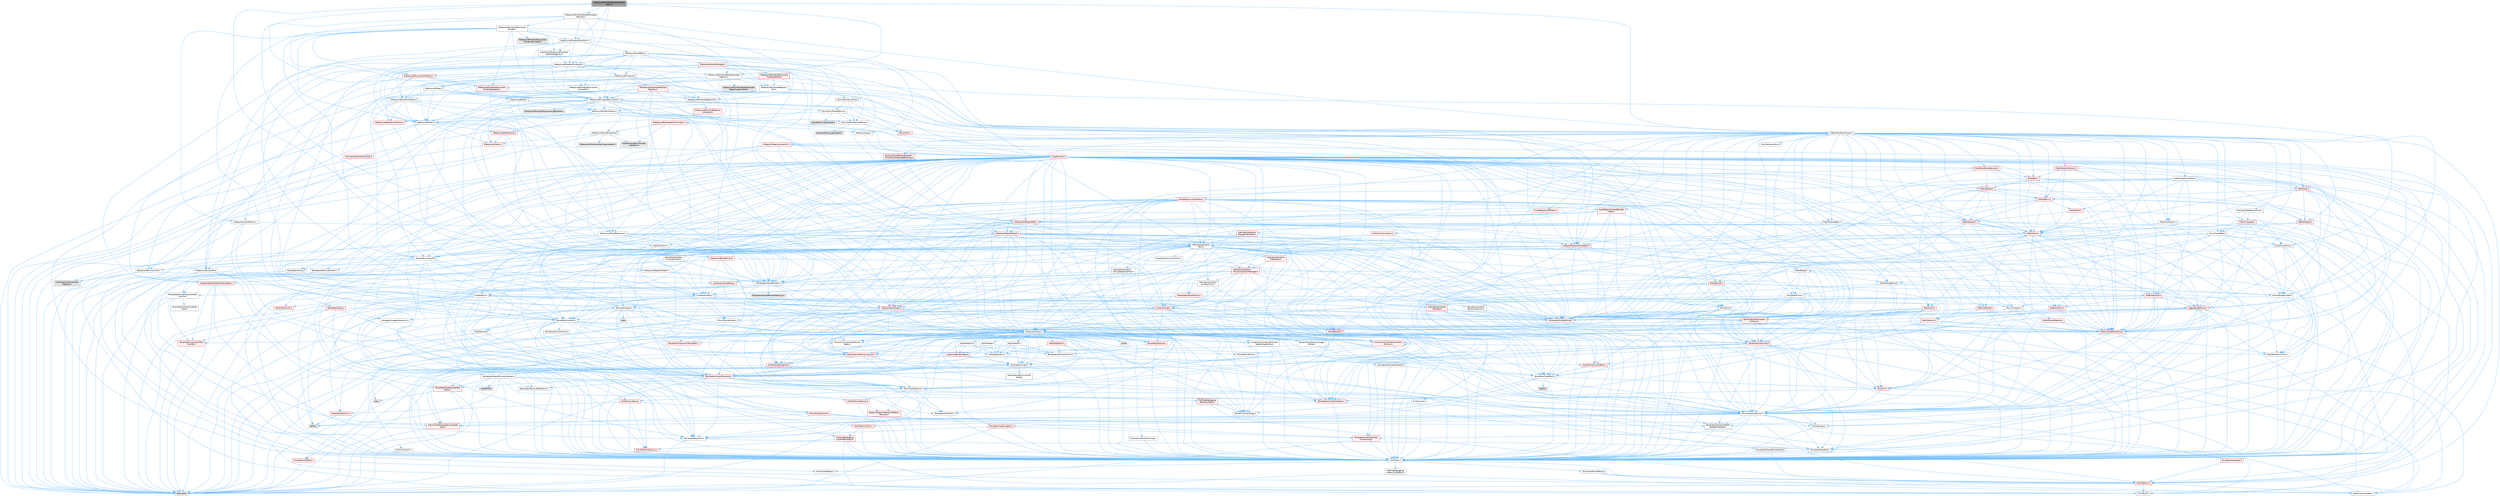 digraph "MetasoundFrontendNodeTemplateInput.h"
{
 // INTERACTIVE_SVG=YES
 // LATEX_PDF_SIZE
  bgcolor="transparent";
  edge [fontname=Helvetica,fontsize=10,labelfontname=Helvetica,labelfontsize=10];
  node [fontname=Helvetica,fontsize=10,shape=box,height=0.2,width=0.4];
  Node1 [id="Node000001",label="MetasoundFrontendNodeTemplate\lInput.h",height=0.2,width=0.4,color="gray40", fillcolor="grey60", style="filled", fontcolor="black",tooltip=" "];
  Node1 -> Node2 [id="edge1_Node000001_Node000002",color="steelblue1",style="solid",tooltip=" "];
  Node2 [id="Node000002",label="MetasoundFrontendController.h",height=0.2,width=0.4,color="grey40", fillcolor="white", style="filled",URL="$d0/d64/MetasoundFrontendController_8h.html",tooltip=" "];
  Node2 -> Node3 [id="edge2_Node000002_Node000003",color="steelblue1",style="solid",tooltip=" "];
  Node3 [id="Node000003",label="MetasoundAccessPtr.h",height=0.2,width=0.4,color="grey40", fillcolor="white", style="filled",URL="$d4/dfa/MetasoundAccessPtr_8h.html",tooltip=" "];
  Node3 -> Node4 [id="edge3_Node000003_Node000004",color="steelblue1",style="solid",tooltip=" "];
  Node4 [id="Node000004",label="Templates/Function.h",height=0.2,width=0.4,color="grey40", fillcolor="white", style="filled",URL="$df/df5/Function_8h.html",tooltip=" "];
  Node4 -> Node5 [id="edge4_Node000004_Node000005",color="steelblue1",style="solid",tooltip=" "];
  Node5 [id="Node000005",label="CoreTypes.h",height=0.2,width=0.4,color="grey40", fillcolor="white", style="filled",URL="$dc/dec/CoreTypes_8h.html",tooltip=" "];
  Node5 -> Node6 [id="edge5_Node000005_Node000006",color="steelblue1",style="solid",tooltip=" "];
  Node6 [id="Node000006",label="HAL/Platform.h",height=0.2,width=0.4,color="red", fillcolor="#FFF0F0", style="filled",URL="$d9/dd0/Platform_8h.html",tooltip=" "];
  Node6 -> Node7 [id="edge6_Node000006_Node000007",color="steelblue1",style="solid",tooltip=" "];
  Node7 [id="Node000007",label="Misc/Build.h",height=0.2,width=0.4,color="grey40", fillcolor="white", style="filled",URL="$d3/dbb/Build_8h.html",tooltip=" "];
  Node6 -> Node9 [id="edge7_Node000006_Node000009",color="steelblue1",style="solid",tooltip=" "];
  Node9 [id="Node000009",label="type_traits",height=0.2,width=0.4,color="grey60", fillcolor="#E0E0E0", style="filled",tooltip=" "];
  Node6 -> Node10 [id="edge8_Node000006_Node000010",color="steelblue1",style="solid",tooltip=" "];
  Node10 [id="Node000010",label="PreprocessorHelpers.h",height=0.2,width=0.4,color="grey40", fillcolor="white", style="filled",URL="$db/ddb/PreprocessorHelpers_8h.html",tooltip=" "];
  Node5 -> Node16 [id="edge9_Node000005_Node000016",color="steelblue1",style="solid",tooltip=" "];
  Node16 [id="Node000016",label="ProfilingDebugging\l/UMemoryDefines.h",height=0.2,width=0.4,color="grey40", fillcolor="white", style="filled",URL="$d2/da2/UMemoryDefines_8h.html",tooltip=" "];
  Node5 -> Node17 [id="edge10_Node000005_Node000017",color="steelblue1",style="solid",tooltip=" "];
  Node17 [id="Node000017",label="Misc/CoreMiscDefines.h",height=0.2,width=0.4,color="grey40", fillcolor="white", style="filled",URL="$da/d38/CoreMiscDefines_8h.html",tooltip=" "];
  Node17 -> Node6 [id="edge11_Node000017_Node000006",color="steelblue1",style="solid",tooltip=" "];
  Node17 -> Node10 [id="edge12_Node000017_Node000010",color="steelblue1",style="solid",tooltip=" "];
  Node5 -> Node18 [id="edge13_Node000005_Node000018",color="steelblue1",style="solid",tooltip=" "];
  Node18 [id="Node000018",label="Misc/CoreDefines.h",height=0.2,width=0.4,color="grey40", fillcolor="white", style="filled",URL="$d3/dd2/CoreDefines_8h.html",tooltip=" "];
  Node4 -> Node19 [id="edge14_Node000004_Node000019",color="steelblue1",style="solid",tooltip=" "];
  Node19 [id="Node000019",label="Misc/AssertionMacros.h",height=0.2,width=0.4,color="grey40", fillcolor="white", style="filled",URL="$d0/dfa/AssertionMacros_8h.html",tooltip=" "];
  Node19 -> Node5 [id="edge15_Node000019_Node000005",color="steelblue1",style="solid",tooltip=" "];
  Node19 -> Node6 [id="edge16_Node000019_Node000006",color="steelblue1",style="solid",tooltip=" "];
  Node19 -> Node20 [id="edge17_Node000019_Node000020",color="steelblue1",style="solid",tooltip=" "];
  Node20 [id="Node000020",label="HAL/PlatformMisc.h",height=0.2,width=0.4,color="red", fillcolor="#FFF0F0", style="filled",URL="$d0/df5/PlatformMisc_8h.html",tooltip=" "];
  Node20 -> Node5 [id="edge18_Node000020_Node000005",color="steelblue1",style="solid",tooltip=" "];
  Node20 -> Node48 [id="edge19_Node000020_Node000048",color="steelblue1",style="solid",tooltip=" "];
  Node48 [id="Node000048",label="ProfilingDebugging\l/CpuProfilerTrace.h",height=0.2,width=0.4,color="red", fillcolor="#FFF0F0", style="filled",URL="$da/dcb/CpuProfilerTrace_8h.html",tooltip=" "];
  Node48 -> Node5 [id="edge20_Node000048_Node000005",color="steelblue1",style="solid",tooltip=" "];
  Node48 -> Node49 [id="edge21_Node000048_Node000049",color="steelblue1",style="solid",tooltip=" "];
  Node49 [id="Node000049",label="HAL/PlatformAtomics.h",height=0.2,width=0.4,color="red", fillcolor="#FFF0F0", style="filled",URL="$d3/d36/PlatformAtomics_8h.html",tooltip=" "];
  Node49 -> Node5 [id="edge22_Node000049_Node000005",color="steelblue1",style="solid",tooltip=" "];
  Node48 -> Node10 [id="edge23_Node000048_Node000010",color="steelblue1",style="solid",tooltip=" "];
  Node48 -> Node7 [id="edge24_Node000048_Node000007",color="steelblue1",style="solid",tooltip=" "];
  Node19 -> Node10 [id="edge25_Node000019_Node000010",color="steelblue1",style="solid",tooltip=" "];
  Node19 -> Node56 [id="edge26_Node000019_Node000056",color="steelblue1",style="solid",tooltip=" "];
  Node56 [id="Node000056",label="Templates/EnableIf.h",height=0.2,width=0.4,color="grey40", fillcolor="white", style="filled",URL="$d7/d60/EnableIf_8h.html",tooltip=" "];
  Node56 -> Node5 [id="edge27_Node000056_Node000005",color="steelblue1",style="solid",tooltip=" "];
  Node19 -> Node57 [id="edge28_Node000019_Node000057",color="steelblue1",style="solid",tooltip=" "];
  Node57 [id="Node000057",label="Templates/IsArrayOrRefOf\lTypeByPredicate.h",height=0.2,width=0.4,color="grey40", fillcolor="white", style="filled",URL="$d6/da1/IsArrayOrRefOfTypeByPredicate_8h.html",tooltip=" "];
  Node57 -> Node5 [id="edge29_Node000057_Node000005",color="steelblue1",style="solid",tooltip=" "];
  Node19 -> Node58 [id="edge30_Node000019_Node000058",color="steelblue1",style="solid",tooltip=" "];
  Node58 [id="Node000058",label="Templates/IsValidVariadic\lFunctionArg.h",height=0.2,width=0.4,color="red", fillcolor="#FFF0F0", style="filled",URL="$d0/dc8/IsValidVariadicFunctionArg_8h.html",tooltip=" "];
  Node58 -> Node5 [id="edge31_Node000058_Node000005",color="steelblue1",style="solid",tooltip=" "];
  Node58 -> Node9 [id="edge32_Node000058_Node000009",color="steelblue1",style="solid",tooltip=" "];
  Node19 -> Node60 [id="edge33_Node000019_Node000060",color="steelblue1",style="solid",tooltip=" "];
  Node60 [id="Node000060",label="Traits/IsCharEncodingCompatible\lWith.h",height=0.2,width=0.4,color="red", fillcolor="#FFF0F0", style="filled",URL="$df/dd1/IsCharEncodingCompatibleWith_8h.html",tooltip=" "];
  Node60 -> Node9 [id="edge34_Node000060_Node000009",color="steelblue1",style="solid",tooltip=" "];
  Node19 -> Node62 [id="edge35_Node000019_Node000062",color="steelblue1",style="solid",tooltip=" "];
  Node62 [id="Node000062",label="Misc/VarArgs.h",height=0.2,width=0.4,color="grey40", fillcolor="white", style="filled",URL="$d5/d6f/VarArgs_8h.html",tooltip=" "];
  Node62 -> Node5 [id="edge36_Node000062_Node000005",color="steelblue1",style="solid",tooltip=" "];
  Node19 -> Node63 [id="edge37_Node000019_Node000063",color="steelblue1",style="solid",tooltip=" "];
  Node63 [id="Node000063",label="String/FormatStringSan.h",height=0.2,width=0.4,color="red", fillcolor="#FFF0F0", style="filled",URL="$d3/d8b/FormatStringSan_8h.html",tooltip=" "];
  Node63 -> Node9 [id="edge38_Node000063_Node000009",color="steelblue1",style="solid",tooltip=" "];
  Node63 -> Node5 [id="edge39_Node000063_Node000005",color="steelblue1",style="solid",tooltip=" "];
  Node63 -> Node64 [id="edge40_Node000063_Node000064",color="steelblue1",style="solid",tooltip=" "];
  Node64 [id="Node000064",label="Templates/Requires.h",height=0.2,width=0.4,color="grey40", fillcolor="white", style="filled",URL="$dc/d96/Requires_8h.html",tooltip=" "];
  Node64 -> Node56 [id="edge41_Node000064_Node000056",color="steelblue1",style="solid",tooltip=" "];
  Node64 -> Node9 [id="edge42_Node000064_Node000009",color="steelblue1",style="solid",tooltip=" "];
  Node63 -> Node58 [id="edge43_Node000063_Node000058",color="steelblue1",style="solid",tooltip=" "];
  Node19 -> Node69 [id="edge44_Node000019_Node000069",color="steelblue1",style="solid",tooltip=" "];
  Node69 [id="Node000069",label="atomic",height=0.2,width=0.4,color="grey60", fillcolor="#E0E0E0", style="filled",tooltip=" "];
  Node4 -> Node70 [id="edge45_Node000004_Node000070",color="steelblue1",style="solid",tooltip=" "];
  Node70 [id="Node000070",label="Misc/IntrusiveUnsetOptional\lState.h",height=0.2,width=0.4,color="grey40", fillcolor="white", style="filled",URL="$d2/d0a/IntrusiveUnsetOptionalState_8h.html",tooltip=" "];
  Node70 -> Node71 [id="edge46_Node000070_Node000071",color="steelblue1",style="solid",tooltip=" "];
  Node71 [id="Node000071",label="Misc/OptionalFwd.h",height=0.2,width=0.4,color="grey40", fillcolor="white", style="filled",URL="$dc/d50/OptionalFwd_8h.html",tooltip=" "];
  Node4 -> Node72 [id="edge47_Node000004_Node000072",color="steelblue1",style="solid",tooltip=" "];
  Node72 [id="Node000072",label="HAL/UnrealMemory.h",height=0.2,width=0.4,color="grey40", fillcolor="white", style="filled",URL="$d9/d96/UnrealMemory_8h.html",tooltip=" "];
  Node72 -> Node5 [id="edge48_Node000072_Node000005",color="steelblue1",style="solid",tooltip=" "];
  Node72 -> Node73 [id="edge49_Node000072_Node000073",color="steelblue1",style="solid",tooltip=" "];
  Node73 [id="Node000073",label="GenericPlatform/GenericPlatform\lMemory.h",height=0.2,width=0.4,color="red", fillcolor="#FFF0F0", style="filled",URL="$dd/d22/GenericPlatformMemory_8h.html",tooltip=" "];
  Node73 -> Node5 [id="edge50_Node000073_Node000005",color="steelblue1",style="solid",tooltip=" "];
  Node72 -> Node76 [id="edge51_Node000072_Node000076",color="steelblue1",style="solid",tooltip=" "];
  Node76 [id="Node000076",label="HAL/MemoryBase.h",height=0.2,width=0.4,color="red", fillcolor="#FFF0F0", style="filled",URL="$d6/d9f/MemoryBase_8h.html",tooltip=" "];
  Node76 -> Node5 [id="edge52_Node000076_Node000005",color="steelblue1",style="solid",tooltip=" "];
  Node76 -> Node49 [id="edge53_Node000076_Node000049",color="steelblue1",style="solid",tooltip=" "];
  Node76 -> Node78 [id="edge54_Node000076_Node000078",color="steelblue1",style="solid",tooltip=" "];
  Node78 [id="Node000078",label="Misc/OutputDevice.h",height=0.2,width=0.4,color="red", fillcolor="#FFF0F0", style="filled",URL="$d7/d32/OutputDevice_8h.html",tooltip=" "];
  Node78 -> Node5 [id="edge55_Node000078_Node000005",color="steelblue1",style="solid",tooltip=" "];
  Node78 -> Node62 [id="edge56_Node000078_Node000062",color="steelblue1",style="solid",tooltip=" "];
  Node78 -> Node57 [id="edge57_Node000078_Node000057",color="steelblue1",style="solid",tooltip=" "];
  Node78 -> Node58 [id="edge58_Node000078_Node000058",color="steelblue1",style="solid",tooltip=" "];
  Node78 -> Node60 [id="edge59_Node000078_Node000060",color="steelblue1",style="solid",tooltip=" "];
  Node76 -> Node80 [id="edge60_Node000076_Node000080",color="steelblue1",style="solid",tooltip=" "];
  Node80 [id="Node000080",label="Templates/Atomic.h",height=0.2,width=0.4,color="red", fillcolor="#FFF0F0", style="filled",URL="$d3/d91/Atomic_8h.html",tooltip=" "];
  Node80 -> Node69 [id="edge61_Node000080_Node000069",color="steelblue1",style="solid",tooltip=" "];
  Node72 -> Node89 [id="edge62_Node000072_Node000089",color="steelblue1",style="solid",tooltip=" "];
  Node89 [id="Node000089",label="HAL/PlatformMemory.h",height=0.2,width=0.4,color="red", fillcolor="#FFF0F0", style="filled",URL="$de/d68/PlatformMemory_8h.html",tooltip=" "];
  Node89 -> Node5 [id="edge63_Node000089_Node000005",color="steelblue1",style="solid",tooltip=" "];
  Node89 -> Node73 [id="edge64_Node000089_Node000073",color="steelblue1",style="solid",tooltip=" "];
  Node72 -> Node91 [id="edge65_Node000072_Node000091",color="steelblue1",style="solid",tooltip=" "];
  Node91 [id="Node000091",label="ProfilingDebugging\l/MemoryTrace.h",height=0.2,width=0.4,color="red", fillcolor="#FFF0F0", style="filled",URL="$da/dd7/MemoryTrace_8h.html",tooltip=" "];
  Node91 -> Node6 [id="edge66_Node000091_Node000006",color="steelblue1",style="solid",tooltip=" "];
  Node91 -> Node44 [id="edge67_Node000091_Node000044",color="steelblue1",style="solid",tooltip=" "];
  Node44 [id="Node000044",label="Misc/EnumClassFlags.h",height=0.2,width=0.4,color="grey40", fillcolor="white", style="filled",URL="$d8/de7/EnumClassFlags_8h.html",tooltip=" "];
  Node72 -> Node92 [id="edge68_Node000072_Node000092",color="steelblue1",style="solid",tooltip=" "];
  Node92 [id="Node000092",label="Templates/IsPointer.h",height=0.2,width=0.4,color="grey40", fillcolor="white", style="filled",URL="$d7/d05/IsPointer_8h.html",tooltip=" "];
  Node92 -> Node5 [id="edge69_Node000092_Node000005",color="steelblue1",style="solid",tooltip=" "];
  Node4 -> Node93 [id="edge70_Node000004_Node000093",color="steelblue1",style="solid",tooltip=" "];
  Node93 [id="Node000093",label="Templates/FunctionFwd.h",height=0.2,width=0.4,color="grey40", fillcolor="white", style="filled",URL="$d6/d54/FunctionFwd_8h.html",tooltip=" "];
  Node4 -> Node94 [id="edge71_Node000004_Node000094",color="steelblue1",style="solid",tooltip=" "];
  Node94 [id="Node000094",label="Templates/UnrealTypeTraits.h",height=0.2,width=0.4,color="red", fillcolor="#FFF0F0", style="filled",URL="$d2/d2d/UnrealTypeTraits_8h.html",tooltip=" "];
  Node94 -> Node5 [id="edge72_Node000094_Node000005",color="steelblue1",style="solid",tooltip=" "];
  Node94 -> Node92 [id="edge73_Node000094_Node000092",color="steelblue1",style="solid",tooltip=" "];
  Node94 -> Node19 [id="edge74_Node000094_Node000019",color="steelblue1",style="solid",tooltip=" "];
  Node94 -> Node56 [id="edge75_Node000094_Node000056",color="steelblue1",style="solid",tooltip=" "];
  Node4 -> Node99 [id="edge76_Node000004_Node000099",color="steelblue1",style="solid",tooltip=" "];
  Node99 [id="Node000099",label="Templates/Invoke.h",height=0.2,width=0.4,color="grey40", fillcolor="white", style="filled",URL="$d7/deb/Invoke_8h.html",tooltip=" "];
  Node99 -> Node5 [id="edge77_Node000099_Node000005",color="steelblue1",style="solid",tooltip=" "];
  Node99 -> Node100 [id="edge78_Node000099_Node000100",color="steelblue1",style="solid",tooltip=" "];
  Node100 [id="Node000100",label="Traits/MemberFunctionPtr\lOuter.h",height=0.2,width=0.4,color="grey40", fillcolor="white", style="filled",URL="$db/da7/MemberFunctionPtrOuter_8h.html",tooltip=" "];
  Node99 -> Node101 [id="edge79_Node000099_Node000101",color="steelblue1",style="solid",tooltip=" "];
  Node101 [id="Node000101",label="Templates/UnrealTemplate.h",height=0.2,width=0.4,color="red", fillcolor="#FFF0F0", style="filled",URL="$d4/d24/UnrealTemplate_8h.html",tooltip=" "];
  Node101 -> Node5 [id="edge80_Node000101_Node000005",color="steelblue1",style="solid",tooltip=" "];
  Node101 -> Node92 [id="edge81_Node000101_Node000092",color="steelblue1",style="solid",tooltip=" "];
  Node101 -> Node72 [id="edge82_Node000101_Node000072",color="steelblue1",style="solid",tooltip=" "];
  Node101 -> Node94 [id="edge83_Node000101_Node000094",color="steelblue1",style="solid",tooltip=" "];
  Node101 -> Node104 [id="edge84_Node000101_Node000104",color="steelblue1",style="solid",tooltip=" "];
  Node104 [id="Node000104",label="Templates/RemoveReference.h",height=0.2,width=0.4,color="grey40", fillcolor="white", style="filled",URL="$da/dbe/RemoveReference_8h.html",tooltip=" "];
  Node104 -> Node5 [id="edge85_Node000104_Node000005",color="steelblue1",style="solid",tooltip=" "];
  Node101 -> Node64 [id="edge86_Node000101_Node000064",color="steelblue1",style="solid",tooltip=" "];
  Node101 -> Node105 [id="edge87_Node000101_Node000105",color="steelblue1",style="solid",tooltip=" "];
  Node105 [id="Node000105",label="Templates/TypeCompatible\lBytes.h",height=0.2,width=0.4,color="red", fillcolor="#FFF0F0", style="filled",URL="$df/d0a/TypeCompatibleBytes_8h.html",tooltip=" "];
  Node105 -> Node5 [id="edge88_Node000105_Node000005",color="steelblue1",style="solid",tooltip=" "];
  Node105 -> Node33 [id="edge89_Node000105_Node000033",color="steelblue1",style="solid",tooltip=" "];
  Node33 [id="Node000033",label="new",height=0.2,width=0.4,color="grey60", fillcolor="#E0E0E0", style="filled",tooltip=" "];
  Node105 -> Node9 [id="edge90_Node000105_Node000009",color="steelblue1",style="solid",tooltip=" "];
  Node101 -> Node9 [id="edge91_Node000101_Node000009",color="steelblue1",style="solid",tooltip=" "];
  Node99 -> Node9 [id="edge92_Node000099_Node000009",color="steelblue1",style="solid",tooltip=" "];
  Node4 -> Node101 [id="edge93_Node000004_Node000101",color="steelblue1",style="solid",tooltip=" "];
  Node4 -> Node64 [id="edge94_Node000004_Node000064",color="steelblue1",style="solid",tooltip=" "];
  Node4 -> Node107 [id="edge95_Node000004_Node000107",color="steelblue1",style="solid",tooltip=" "];
  Node107 [id="Node000107",label="Math/UnrealMathUtility.h",height=0.2,width=0.4,color="red", fillcolor="#FFF0F0", style="filled",URL="$db/db8/UnrealMathUtility_8h.html",tooltip=" "];
  Node107 -> Node5 [id="edge96_Node000107_Node000005",color="steelblue1",style="solid",tooltip=" "];
  Node107 -> Node19 [id="edge97_Node000107_Node000019",color="steelblue1",style="solid",tooltip=" "];
  Node107 -> Node64 [id="edge98_Node000107_Node000064",color="steelblue1",style="solid",tooltip=" "];
  Node4 -> Node33 [id="edge99_Node000004_Node000033",color="steelblue1",style="solid",tooltip=" "];
  Node4 -> Node9 [id="edge100_Node000004_Node000009",color="steelblue1",style="solid",tooltip=" "];
  Node3 -> Node64 [id="edge101_Node000003_Node000064",color="steelblue1",style="solid",tooltip=" "];
  Node3 -> Node116 [id="edge102_Node000003_Node000116",color="steelblue1",style="solid",tooltip=" "];
  Node116 [id="Node000116",label="Templates/SharedPointer.h",height=0.2,width=0.4,color="grey40", fillcolor="white", style="filled",URL="$d2/d17/SharedPointer_8h.html",tooltip=" "];
  Node116 -> Node5 [id="edge103_Node000116_Node000005",color="steelblue1",style="solid",tooltip=" "];
  Node116 -> Node70 [id="edge104_Node000116_Node000070",color="steelblue1",style="solid",tooltip=" "];
  Node116 -> Node117 [id="edge105_Node000116_Node000117",color="steelblue1",style="solid",tooltip=" "];
  Node117 [id="Node000117",label="Templates/PointerIsConvertible\lFromTo.h",height=0.2,width=0.4,color="grey40", fillcolor="white", style="filled",URL="$d6/d65/PointerIsConvertibleFromTo_8h.html",tooltip=" "];
  Node117 -> Node5 [id="edge106_Node000117_Node000005",color="steelblue1",style="solid",tooltip=" "];
  Node117 -> Node26 [id="edge107_Node000117_Node000026",color="steelblue1",style="solid",tooltip=" "];
  Node26 [id="Node000026",label="Misc/StaticAssertComplete\lType.h",height=0.2,width=0.4,color="grey40", fillcolor="white", style="filled",URL="$d5/d4e/StaticAssertCompleteType_8h.html",tooltip=" "];
  Node117 -> Node118 [id="edge108_Node000117_Node000118",color="steelblue1",style="solid",tooltip=" "];
  Node118 [id="Node000118",label="Templates/LosesQualifiers\lFromTo.h",height=0.2,width=0.4,color="red", fillcolor="#FFF0F0", style="filled",URL="$d2/db3/LosesQualifiersFromTo_8h.html",tooltip=" "];
  Node118 -> Node9 [id="edge109_Node000118_Node000009",color="steelblue1",style="solid",tooltip=" "];
  Node117 -> Node9 [id="edge110_Node000117_Node000009",color="steelblue1",style="solid",tooltip=" "];
  Node116 -> Node19 [id="edge111_Node000116_Node000019",color="steelblue1",style="solid",tooltip=" "];
  Node116 -> Node72 [id="edge112_Node000116_Node000072",color="steelblue1",style="solid",tooltip=" "];
  Node116 -> Node119 [id="edge113_Node000116_Node000119",color="steelblue1",style="solid",tooltip=" "];
  Node119 [id="Node000119",label="Containers/Array.h",height=0.2,width=0.4,color="grey40", fillcolor="white", style="filled",URL="$df/dd0/Array_8h.html",tooltip=" "];
  Node119 -> Node5 [id="edge114_Node000119_Node000005",color="steelblue1",style="solid",tooltip=" "];
  Node119 -> Node19 [id="edge115_Node000119_Node000019",color="steelblue1",style="solid",tooltip=" "];
  Node119 -> Node70 [id="edge116_Node000119_Node000070",color="steelblue1",style="solid",tooltip=" "];
  Node119 -> Node120 [id="edge117_Node000119_Node000120",color="steelblue1",style="solid",tooltip=" "];
  Node120 [id="Node000120",label="Misc/ReverseIterate.h",height=0.2,width=0.4,color="red", fillcolor="#FFF0F0", style="filled",URL="$db/de3/ReverseIterate_8h.html",tooltip=" "];
  Node120 -> Node6 [id="edge118_Node000120_Node000006",color="steelblue1",style="solid",tooltip=" "];
  Node119 -> Node72 [id="edge119_Node000119_Node000072",color="steelblue1",style="solid",tooltip=" "];
  Node119 -> Node94 [id="edge120_Node000119_Node000094",color="steelblue1",style="solid",tooltip=" "];
  Node119 -> Node101 [id="edge121_Node000119_Node000101",color="steelblue1",style="solid",tooltip=" "];
  Node119 -> Node122 [id="edge122_Node000119_Node000122",color="steelblue1",style="solid",tooltip=" "];
  Node122 [id="Node000122",label="Containers/AllowShrinking.h",height=0.2,width=0.4,color="grey40", fillcolor="white", style="filled",URL="$d7/d1a/AllowShrinking_8h.html",tooltip=" "];
  Node122 -> Node5 [id="edge123_Node000122_Node000005",color="steelblue1",style="solid",tooltip=" "];
  Node119 -> Node123 [id="edge124_Node000119_Node000123",color="steelblue1",style="solid",tooltip=" "];
  Node123 [id="Node000123",label="Containers/ContainerAllocation\lPolicies.h",height=0.2,width=0.4,color="red", fillcolor="#FFF0F0", style="filled",URL="$d7/dff/ContainerAllocationPolicies_8h.html",tooltip=" "];
  Node123 -> Node5 [id="edge125_Node000123_Node000005",color="steelblue1",style="solid",tooltip=" "];
  Node123 -> Node123 [id="edge126_Node000123_Node000123",color="steelblue1",style="solid",tooltip=" "];
  Node123 -> Node72 [id="edge127_Node000123_Node000072",color="steelblue1",style="solid",tooltip=" "];
  Node123 -> Node42 [id="edge128_Node000123_Node000042",color="steelblue1",style="solid",tooltip=" "];
  Node42 [id="Node000042",label="Math/NumericLimits.h",height=0.2,width=0.4,color="grey40", fillcolor="white", style="filled",URL="$df/d1b/NumericLimits_8h.html",tooltip=" "];
  Node42 -> Node5 [id="edge129_Node000042_Node000005",color="steelblue1",style="solid",tooltip=" "];
  Node123 -> Node19 [id="edge130_Node000123_Node000019",color="steelblue1",style="solid",tooltip=" "];
  Node123 -> Node105 [id="edge131_Node000123_Node000105",color="steelblue1",style="solid",tooltip=" "];
  Node123 -> Node9 [id="edge132_Node000123_Node000009",color="steelblue1",style="solid",tooltip=" "];
  Node119 -> Node127 [id="edge133_Node000119_Node000127",color="steelblue1",style="solid",tooltip=" "];
  Node127 [id="Node000127",label="Containers/ContainerElement\lTypeCompatibility.h",height=0.2,width=0.4,color="grey40", fillcolor="white", style="filled",URL="$df/ddf/ContainerElementTypeCompatibility_8h.html",tooltip=" "];
  Node127 -> Node5 [id="edge134_Node000127_Node000005",color="steelblue1",style="solid",tooltip=" "];
  Node127 -> Node94 [id="edge135_Node000127_Node000094",color="steelblue1",style="solid",tooltip=" "];
  Node119 -> Node128 [id="edge136_Node000119_Node000128",color="steelblue1",style="solid",tooltip=" "];
  Node128 [id="Node000128",label="Serialization/Archive.h",height=0.2,width=0.4,color="red", fillcolor="#FFF0F0", style="filled",URL="$d7/d3b/Archive_8h.html",tooltip=" "];
  Node128 -> Node5 [id="edge137_Node000128_Node000005",color="steelblue1",style="solid",tooltip=" "];
  Node128 -> Node19 [id="edge138_Node000128_Node000019",color="steelblue1",style="solid",tooltip=" "];
  Node128 -> Node7 [id="edge139_Node000128_Node000007",color="steelblue1",style="solid",tooltip=" "];
  Node128 -> Node62 [id="edge140_Node000128_Node000062",color="steelblue1",style="solid",tooltip=" "];
  Node128 -> Node56 [id="edge141_Node000128_Node000056",color="steelblue1",style="solid",tooltip=" "];
  Node128 -> Node57 [id="edge142_Node000128_Node000057",color="steelblue1",style="solid",tooltip=" "];
  Node128 -> Node58 [id="edge143_Node000128_Node000058",color="steelblue1",style="solid",tooltip=" "];
  Node128 -> Node101 [id="edge144_Node000128_Node000101",color="steelblue1",style="solid",tooltip=" "];
  Node128 -> Node60 [id="edge145_Node000128_Node000060",color="steelblue1",style="solid",tooltip=" "];
  Node119 -> Node138 [id="edge146_Node000119_Node000138",color="steelblue1",style="solid",tooltip=" "];
  Node138 [id="Node000138",label="Serialization/MemoryImage\lWriter.h",height=0.2,width=0.4,color="grey40", fillcolor="white", style="filled",URL="$d0/d08/MemoryImageWriter_8h.html",tooltip=" "];
  Node138 -> Node5 [id="edge147_Node000138_Node000005",color="steelblue1",style="solid",tooltip=" "];
  Node138 -> Node139 [id="edge148_Node000138_Node000139",color="steelblue1",style="solid",tooltip=" "];
  Node139 [id="Node000139",label="Serialization/MemoryLayout.h",height=0.2,width=0.4,color="red", fillcolor="#FFF0F0", style="filled",URL="$d7/d66/MemoryLayout_8h.html",tooltip=" "];
  Node139 -> Node142 [id="edge149_Node000139_Node000142",color="steelblue1",style="solid",tooltip=" "];
  Node142 [id="Node000142",label="Containers/EnumAsByte.h",height=0.2,width=0.4,color="red", fillcolor="#FFF0F0", style="filled",URL="$d6/d9a/EnumAsByte_8h.html",tooltip=" "];
  Node142 -> Node5 [id="edge150_Node000142_Node000005",color="steelblue1",style="solid",tooltip=" "];
  Node142 -> Node143 [id="edge151_Node000142_Node000143",color="steelblue1",style="solid",tooltip=" "];
  Node143 [id="Node000143",label="Templates/TypeHash.h",height=0.2,width=0.4,color="grey40", fillcolor="white", style="filled",URL="$d1/d62/TypeHash_8h.html",tooltip=" "];
  Node143 -> Node5 [id="edge152_Node000143_Node000005",color="steelblue1",style="solid",tooltip=" "];
  Node143 -> Node64 [id="edge153_Node000143_Node000064",color="steelblue1",style="solid",tooltip=" "];
  Node143 -> Node144 [id="edge154_Node000143_Node000144",color="steelblue1",style="solid",tooltip=" "];
  Node144 [id="Node000144",label="Misc/Crc.h",height=0.2,width=0.4,color="red", fillcolor="#FFF0F0", style="filled",URL="$d4/dd2/Crc_8h.html",tooltip=" "];
  Node144 -> Node5 [id="edge155_Node000144_Node000005",color="steelblue1",style="solid",tooltip=" "];
  Node144 -> Node19 [id="edge156_Node000144_Node000019",color="steelblue1",style="solid",tooltip=" "];
  Node144 -> Node94 [id="edge157_Node000144_Node000094",color="steelblue1",style="solid",tooltip=" "];
  Node143 -> Node149 [id="edge158_Node000143_Node000149",color="steelblue1",style="solid",tooltip=" "];
  Node149 [id="Node000149",label="stdint.h",height=0.2,width=0.4,color="grey60", fillcolor="#E0E0E0", style="filled",tooltip=" "];
  Node143 -> Node9 [id="edge159_Node000143_Node000009",color="steelblue1",style="solid",tooltip=" "];
  Node139 -> Node22 [id="edge160_Node000139_Node000022",color="steelblue1",style="solid",tooltip=" "];
  Node22 [id="Node000022",label="Containers/StringFwd.h",height=0.2,width=0.4,color="red", fillcolor="#FFF0F0", style="filled",URL="$df/d37/StringFwd_8h.html",tooltip=" "];
  Node22 -> Node5 [id="edge161_Node000022_Node000005",color="steelblue1",style="solid",tooltip=" "];
  Node22 -> Node23 [id="edge162_Node000022_Node000023",color="steelblue1",style="solid",tooltip=" "];
  Node23 [id="Node000023",label="Traits/ElementType.h",height=0.2,width=0.4,color="red", fillcolor="#FFF0F0", style="filled",URL="$d5/d4f/ElementType_8h.html",tooltip=" "];
  Node23 -> Node6 [id="edge163_Node000023_Node000006",color="steelblue1",style="solid",tooltip=" "];
  Node23 -> Node9 [id="edge164_Node000023_Node000009",color="steelblue1",style="solid",tooltip=" "];
  Node139 -> Node72 [id="edge165_Node000139_Node000072",color="steelblue1",style="solid",tooltip=" "];
  Node139 -> Node56 [id="edge166_Node000139_Node000056",color="steelblue1",style="solid",tooltip=" "];
  Node139 -> Node101 [id="edge167_Node000139_Node000101",color="steelblue1",style="solid",tooltip=" "];
  Node119 -> Node152 [id="edge168_Node000119_Node000152",color="steelblue1",style="solid",tooltip=" "];
  Node152 [id="Node000152",label="Algo/Heapify.h",height=0.2,width=0.4,color="grey40", fillcolor="white", style="filled",URL="$d0/d2a/Heapify_8h.html",tooltip=" "];
  Node152 -> Node153 [id="edge169_Node000152_Node000153",color="steelblue1",style="solid",tooltip=" "];
  Node153 [id="Node000153",label="Algo/Impl/BinaryHeap.h",height=0.2,width=0.4,color="red", fillcolor="#FFF0F0", style="filled",URL="$d7/da3/Algo_2Impl_2BinaryHeap_8h.html",tooltip=" "];
  Node153 -> Node99 [id="edge170_Node000153_Node000099",color="steelblue1",style="solid",tooltip=" "];
  Node153 -> Node9 [id="edge171_Node000153_Node000009",color="steelblue1",style="solid",tooltip=" "];
  Node152 -> Node156 [id="edge172_Node000152_Node000156",color="steelblue1",style="solid",tooltip=" "];
  Node156 [id="Node000156",label="Templates/IdentityFunctor.h",height=0.2,width=0.4,color="grey40", fillcolor="white", style="filled",URL="$d7/d2e/IdentityFunctor_8h.html",tooltip=" "];
  Node156 -> Node6 [id="edge173_Node000156_Node000006",color="steelblue1",style="solid",tooltip=" "];
  Node152 -> Node99 [id="edge174_Node000152_Node000099",color="steelblue1",style="solid",tooltip=" "];
  Node152 -> Node157 [id="edge175_Node000152_Node000157",color="steelblue1",style="solid",tooltip=" "];
  Node157 [id="Node000157",label="Templates/Less.h",height=0.2,width=0.4,color="grey40", fillcolor="white", style="filled",URL="$de/dc8/Less_8h.html",tooltip=" "];
  Node157 -> Node5 [id="edge176_Node000157_Node000005",color="steelblue1",style="solid",tooltip=" "];
  Node157 -> Node101 [id="edge177_Node000157_Node000101",color="steelblue1",style="solid",tooltip=" "];
  Node152 -> Node101 [id="edge178_Node000152_Node000101",color="steelblue1",style="solid",tooltip=" "];
  Node119 -> Node158 [id="edge179_Node000119_Node000158",color="steelblue1",style="solid",tooltip=" "];
  Node158 [id="Node000158",label="Algo/HeapSort.h",height=0.2,width=0.4,color="grey40", fillcolor="white", style="filled",URL="$d3/d92/HeapSort_8h.html",tooltip=" "];
  Node158 -> Node153 [id="edge180_Node000158_Node000153",color="steelblue1",style="solid",tooltip=" "];
  Node158 -> Node156 [id="edge181_Node000158_Node000156",color="steelblue1",style="solid",tooltip=" "];
  Node158 -> Node157 [id="edge182_Node000158_Node000157",color="steelblue1",style="solid",tooltip=" "];
  Node158 -> Node101 [id="edge183_Node000158_Node000101",color="steelblue1",style="solid",tooltip=" "];
  Node119 -> Node159 [id="edge184_Node000119_Node000159",color="steelblue1",style="solid",tooltip=" "];
  Node159 [id="Node000159",label="Algo/IsHeap.h",height=0.2,width=0.4,color="grey40", fillcolor="white", style="filled",URL="$de/d32/IsHeap_8h.html",tooltip=" "];
  Node159 -> Node153 [id="edge185_Node000159_Node000153",color="steelblue1",style="solid",tooltip=" "];
  Node159 -> Node156 [id="edge186_Node000159_Node000156",color="steelblue1",style="solid",tooltip=" "];
  Node159 -> Node99 [id="edge187_Node000159_Node000099",color="steelblue1",style="solid",tooltip=" "];
  Node159 -> Node157 [id="edge188_Node000159_Node000157",color="steelblue1",style="solid",tooltip=" "];
  Node159 -> Node101 [id="edge189_Node000159_Node000101",color="steelblue1",style="solid",tooltip=" "];
  Node119 -> Node153 [id="edge190_Node000119_Node000153",color="steelblue1",style="solid",tooltip=" "];
  Node119 -> Node160 [id="edge191_Node000119_Node000160",color="steelblue1",style="solid",tooltip=" "];
  Node160 [id="Node000160",label="Algo/StableSort.h",height=0.2,width=0.4,color="red", fillcolor="#FFF0F0", style="filled",URL="$d7/d3c/StableSort_8h.html",tooltip=" "];
  Node160 -> Node156 [id="edge192_Node000160_Node000156",color="steelblue1",style="solid",tooltip=" "];
  Node160 -> Node99 [id="edge193_Node000160_Node000099",color="steelblue1",style="solid",tooltip=" "];
  Node160 -> Node157 [id="edge194_Node000160_Node000157",color="steelblue1",style="solid",tooltip=" "];
  Node160 -> Node101 [id="edge195_Node000160_Node000101",color="steelblue1",style="solid",tooltip=" "];
  Node119 -> Node163 [id="edge196_Node000119_Node000163",color="steelblue1",style="solid",tooltip=" "];
  Node163 [id="Node000163",label="Concepts/GetTypeHashable.h",height=0.2,width=0.4,color="grey40", fillcolor="white", style="filled",URL="$d3/da2/GetTypeHashable_8h.html",tooltip=" "];
  Node163 -> Node5 [id="edge197_Node000163_Node000005",color="steelblue1",style="solid",tooltip=" "];
  Node163 -> Node143 [id="edge198_Node000163_Node000143",color="steelblue1",style="solid",tooltip=" "];
  Node119 -> Node156 [id="edge199_Node000119_Node000156",color="steelblue1",style="solid",tooltip=" "];
  Node119 -> Node99 [id="edge200_Node000119_Node000099",color="steelblue1",style="solid",tooltip=" "];
  Node119 -> Node157 [id="edge201_Node000119_Node000157",color="steelblue1",style="solid",tooltip=" "];
  Node119 -> Node118 [id="edge202_Node000119_Node000118",color="steelblue1",style="solid",tooltip=" "];
  Node119 -> Node64 [id="edge203_Node000119_Node000064",color="steelblue1",style="solid",tooltip=" "];
  Node119 -> Node164 [id="edge204_Node000119_Node000164",color="steelblue1",style="solid",tooltip=" "];
  Node164 [id="Node000164",label="Templates/Sorting.h",height=0.2,width=0.4,color="red", fillcolor="#FFF0F0", style="filled",URL="$d3/d9e/Sorting_8h.html",tooltip=" "];
  Node164 -> Node5 [id="edge205_Node000164_Node000005",color="steelblue1",style="solid",tooltip=" "];
  Node164 -> Node157 [id="edge206_Node000164_Node000157",color="steelblue1",style="solid",tooltip=" "];
  Node119 -> Node167 [id="edge207_Node000119_Node000167",color="steelblue1",style="solid",tooltip=" "];
  Node167 [id="Node000167",label="Templates/AlignmentTemplates.h",height=0.2,width=0.4,color="red", fillcolor="#FFF0F0", style="filled",URL="$dd/d32/AlignmentTemplates_8h.html",tooltip=" "];
  Node167 -> Node5 [id="edge208_Node000167_Node000005",color="steelblue1",style="solid",tooltip=" "];
  Node167 -> Node92 [id="edge209_Node000167_Node000092",color="steelblue1",style="solid",tooltip=" "];
  Node119 -> Node23 [id="edge210_Node000119_Node000023",color="steelblue1",style="solid",tooltip=" "];
  Node119 -> Node114 [id="edge211_Node000119_Node000114",color="steelblue1",style="solid",tooltip=" "];
  Node114 [id="Node000114",label="limits",height=0.2,width=0.4,color="grey60", fillcolor="#E0E0E0", style="filled",tooltip=" "];
  Node119 -> Node9 [id="edge212_Node000119_Node000009",color="steelblue1",style="solid",tooltip=" "];
  Node116 -> Node168 [id="edge213_Node000116_Node000168",color="steelblue1",style="solid",tooltip=" "];
  Node168 [id="Node000168",label="Containers/Map.h",height=0.2,width=0.4,color="grey40", fillcolor="white", style="filled",URL="$df/d79/Map_8h.html",tooltip=" "];
  Node168 -> Node5 [id="edge214_Node000168_Node000005",color="steelblue1",style="solid",tooltip=" "];
  Node168 -> Node169 [id="edge215_Node000168_Node000169",color="steelblue1",style="solid",tooltip=" "];
  Node169 [id="Node000169",label="Algo/Reverse.h",height=0.2,width=0.4,color="grey40", fillcolor="white", style="filled",URL="$d5/d93/Reverse_8h.html",tooltip=" "];
  Node169 -> Node5 [id="edge216_Node000169_Node000005",color="steelblue1",style="solid",tooltip=" "];
  Node169 -> Node101 [id="edge217_Node000169_Node000101",color="steelblue1",style="solid",tooltip=" "];
  Node168 -> Node127 [id="edge218_Node000168_Node000127",color="steelblue1",style="solid",tooltip=" "];
  Node168 -> Node170 [id="edge219_Node000168_Node000170",color="steelblue1",style="solid",tooltip=" "];
  Node170 [id="Node000170",label="Containers/Set.h",height=0.2,width=0.4,color="red", fillcolor="#FFF0F0", style="filled",URL="$d4/d45/Set_8h.html",tooltip=" "];
  Node170 -> Node123 [id="edge220_Node000170_Node000123",color="steelblue1",style="solid",tooltip=" "];
  Node170 -> Node127 [id="edge221_Node000170_Node000127",color="steelblue1",style="solid",tooltip=" "];
  Node170 -> Node107 [id="edge222_Node000170_Node000107",color="steelblue1",style="solid",tooltip=" "];
  Node170 -> Node19 [id="edge223_Node000170_Node000019",color="steelblue1",style="solid",tooltip=" "];
  Node170 -> Node195 [id="edge224_Node000170_Node000195",color="steelblue1",style="solid",tooltip=" "];
  Node195 [id="Node000195",label="Misc/StructBuilder.h",height=0.2,width=0.4,color="grey40", fillcolor="white", style="filled",URL="$d9/db3/StructBuilder_8h.html",tooltip=" "];
  Node195 -> Node5 [id="edge225_Node000195_Node000005",color="steelblue1",style="solid",tooltip=" "];
  Node195 -> Node107 [id="edge226_Node000195_Node000107",color="steelblue1",style="solid",tooltip=" "];
  Node195 -> Node167 [id="edge227_Node000195_Node000167",color="steelblue1",style="solid",tooltip=" "];
  Node170 -> Node138 [id="edge228_Node000170_Node000138",color="steelblue1",style="solid",tooltip=" "];
  Node170 -> Node175 [id="edge229_Node000170_Node000175",color="steelblue1",style="solid",tooltip=" "];
  Node175 [id="Node000175",label="Serialization/Structured\lArchive.h",height=0.2,width=0.4,color="red", fillcolor="#FFF0F0", style="filled",URL="$d9/d1e/StructuredArchive_8h.html",tooltip=" "];
  Node175 -> Node119 [id="edge230_Node000175_Node000119",color="steelblue1",style="solid",tooltip=" "];
  Node175 -> Node123 [id="edge231_Node000175_Node000123",color="steelblue1",style="solid",tooltip=" "];
  Node175 -> Node5 [id="edge232_Node000175_Node000005",color="steelblue1",style="solid",tooltip=" "];
  Node175 -> Node7 [id="edge233_Node000175_Node000007",color="steelblue1",style="solid",tooltip=" "];
  Node175 -> Node128 [id="edge234_Node000175_Node000128",color="steelblue1",style="solid",tooltip=" "];
  Node170 -> Node4 [id="edge235_Node000170_Node000004",color="steelblue1",style="solid",tooltip=" "];
  Node170 -> Node164 [id="edge236_Node000170_Node000164",color="steelblue1",style="solid",tooltip=" "];
  Node170 -> Node143 [id="edge237_Node000170_Node000143",color="steelblue1",style="solid",tooltip=" "];
  Node170 -> Node101 [id="edge238_Node000170_Node000101",color="steelblue1",style="solid",tooltip=" "];
  Node170 -> Node9 [id="edge239_Node000170_Node000009",color="steelblue1",style="solid",tooltip=" "];
  Node168 -> Node191 [id="edge240_Node000168_Node000191",color="steelblue1",style="solid",tooltip=" "];
  Node191 [id="Node000191",label="Containers/UnrealString.h",height=0.2,width=0.4,color="red", fillcolor="#FFF0F0", style="filled",URL="$d5/dba/UnrealString_8h.html",tooltip=" "];
  Node168 -> Node19 [id="edge241_Node000168_Node000019",color="steelblue1",style="solid",tooltip=" "];
  Node168 -> Node195 [id="edge242_Node000168_Node000195",color="steelblue1",style="solid",tooltip=" "];
  Node168 -> Node4 [id="edge243_Node000168_Node000004",color="steelblue1",style="solid",tooltip=" "];
  Node168 -> Node164 [id="edge244_Node000168_Node000164",color="steelblue1",style="solid",tooltip=" "];
  Node168 -> Node197 [id="edge245_Node000168_Node000197",color="steelblue1",style="solid",tooltip=" "];
  Node197 [id="Node000197",label="Templates/Tuple.h",height=0.2,width=0.4,color="grey40", fillcolor="white", style="filled",URL="$d2/d4f/Tuple_8h.html",tooltip=" "];
  Node197 -> Node5 [id="edge246_Node000197_Node000005",color="steelblue1",style="solid",tooltip=" "];
  Node197 -> Node101 [id="edge247_Node000197_Node000101",color="steelblue1",style="solid",tooltip=" "];
  Node197 -> Node198 [id="edge248_Node000197_Node000198",color="steelblue1",style="solid",tooltip=" "];
  Node198 [id="Node000198",label="Delegates/IntegerSequence.h",height=0.2,width=0.4,color="grey40", fillcolor="white", style="filled",URL="$d2/dcc/IntegerSequence_8h.html",tooltip=" "];
  Node198 -> Node5 [id="edge249_Node000198_Node000005",color="steelblue1",style="solid",tooltip=" "];
  Node197 -> Node99 [id="edge250_Node000197_Node000099",color="steelblue1",style="solid",tooltip=" "];
  Node197 -> Node175 [id="edge251_Node000197_Node000175",color="steelblue1",style="solid",tooltip=" "];
  Node197 -> Node139 [id="edge252_Node000197_Node000139",color="steelblue1",style="solid",tooltip=" "];
  Node197 -> Node64 [id="edge253_Node000197_Node000064",color="steelblue1",style="solid",tooltip=" "];
  Node197 -> Node143 [id="edge254_Node000197_Node000143",color="steelblue1",style="solid",tooltip=" "];
  Node197 -> Node199 [id="edge255_Node000197_Node000199",color="steelblue1",style="solid",tooltip=" "];
  Node199 [id="Node000199",label="tuple",height=0.2,width=0.4,color="grey60", fillcolor="#E0E0E0", style="filled",tooltip=" "];
  Node197 -> Node9 [id="edge256_Node000197_Node000009",color="steelblue1",style="solid",tooltip=" "];
  Node168 -> Node101 [id="edge257_Node000168_Node000101",color="steelblue1",style="solid",tooltip=" "];
  Node168 -> Node94 [id="edge258_Node000168_Node000094",color="steelblue1",style="solid",tooltip=" "];
  Node168 -> Node9 [id="edge259_Node000168_Node000009",color="steelblue1",style="solid",tooltip=" "];
  Node116 -> Node200 [id="edge260_Node000116_Node000200",color="steelblue1",style="solid",tooltip=" "];
  Node200 [id="Node000200",label="CoreGlobals.h",height=0.2,width=0.4,color="grey40", fillcolor="white", style="filled",URL="$d5/d8c/CoreGlobals_8h.html",tooltip=" "];
  Node200 -> Node191 [id="edge261_Node000200_Node000191",color="steelblue1",style="solid",tooltip=" "];
  Node200 -> Node5 [id="edge262_Node000200_Node000005",color="steelblue1",style="solid",tooltip=" "];
  Node200 -> Node201 [id="edge263_Node000200_Node000201",color="steelblue1",style="solid",tooltip=" "];
  Node201 [id="Node000201",label="HAL/PlatformTLS.h",height=0.2,width=0.4,color="red", fillcolor="#FFF0F0", style="filled",URL="$d0/def/PlatformTLS_8h.html",tooltip=" "];
  Node201 -> Node5 [id="edge264_Node000201_Node000005",color="steelblue1",style="solid",tooltip=" "];
  Node200 -> Node204 [id="edge265_Node000200_Node000204",color="steelblue1",style="solid",tooltip=" "];
  Node204 [id="Node000204",label="Logging/LogMacros.h",height=0.2,width=0.4,color="red", fillcolor="#FFF0F0", style="filled",URL="$d0/d16/LogMacros_8h.html",tooltip=" "];
  Node204 -> Node191 [id="edge266_Node000204_Node000191",color="steelblue1",style="solid",tooltip=" "];
  Node204 -> Node5 [id="edge267_Node000204_Node000005",color="steelblue1",style="solid",tooltip=" "];
  Node204 -> Node10 [id="edge268_Node000204_Node000010",color="steelblue1",style="solid",tooltip=" "];
  Node204 -> Node19 [id="edge269_Node000204_Node000019",color="steelblue1",style="solid",tooltip=" "];
  Node204 -> Node7 [id="edge270_Node000204_Node000007",color="steelblue1",style="solid",tooltip=" "];
  Node204 -> Node62 [id="edge271_Node000204_Node000062",color="steelblue1",style="solid",tooltip=" "];
  Node204 -> Node63 [id="edge272_Node000204_Node000063",color="steelblue1",style="solid",tooltip=" "];
  Node204 -> Node56 [id="edge273_Node000204_Node000056",color="steelblue1",style="solid",tooltip=" "];
  Node204 -> Node57 [id="edge274_Node000204_Node000057",color="steelblue1",style="solid",tooltip=" "];
  Node204 -> Node58 [id="edge275_Node000204_Node000058",color="steelblue1",style="solid",tooltip=" "];
  Node204 -> Node60 [id="edge276_Node000204_Node000060",color="steelblue1",style="solid",tooltip=" "];
  Node204 -> Node9 [id="edge277_Node000204_Node000009",color="steelblue1",style="solid",tooltip=" "];
  Node200 -> Node7 [id="edge278_Node000200_Node000007",color="steelblue1",style="solid",tooltip=" "];
  Node200 -> Node44 [id="edge279_Node000200_Node000044",color="steelblue1",style="solid",tooltip=" "];
  Node200 -> Node78 [id="edge280_Node000200_Node000078",color="steelblue1",style="solid",tooltip=" "];
  Node200 -> Node48 [id="edge281_Node000200_Node000048",color="steelblue1",style="solid",tooltip=" "];
  Node200 -> Node80 [id="edge282_Node000200_Node000080",color="steelblue1",style="solid",tooltip=" "];
  Node200 -> Node206 [id="edge283_Node000200_Node000206",color="steelblue1",style="solid",tooltip=" "];
  Node206 [id="Node000206",label="UObject/NameTypes.h",height=0.2,width=0.4,color="red", fillcolor="#FFF0F0", style="filled",URL="$d6/d35/NameTypes_8h.html",tooltip=" "];
  Node206 -> Node5 [id="edge284_Node000206_Node000005",color="steelblue1",style="solid",tooltip=" "];
  Node206 -> Node19 [id="edge285_Node000206_Node000019",color="steelblue1",style="solid",tooltip=" "];
  Node206 -> Node72 [id="edge286_Node000206_Node000072",color="steelblue1",style="solid",tooltip=" "];
  Node206 -> Node94 [id="edge287_Node000206_Node000094",color="steelblue1",style="solid",tooltip=" "];
  Node206 -> Node101 [id="edge288_Node000206_Node000101",color="steelblue1",style="solid",tooltip=" "];
  Node206 -> Node191 [id="edge289_Node000206_Node000191",color="steelblue1",style="solid",tooltip=" "];
  Node206 -> Node22 [id="edge290_Node000206_Node000022",color="steelblue1",style="solid",tooltip=" "];
  Node206 -> Node80 [id="edge291_Node000206_Node000080",color="steelblue1",style="solid",tooltip=" "];
  Node206 -> Node139 [id="edge292_Node000206_Node000139",color="steelblue1",style="solid",tooltip=" "];
  Node206 -> Node70 [id="edge293_Node000206_Node000070",color="steelblue1",style="solid",tooltip=" "];
  Node200 -> Node69 [id="edge294_Node000200_Node000069",color="steelblue1",style="solid",tooltip=" "];
  Node116 -> Node221 [id="edge295_Node000116_Node000221",color="steelblue1",style="solid",tooltip=" "];
  Node221 [id="Node000221",label="Templates/SharedPointerInternals.h",height=0.2,width=0.4,color="grey40", fillcolor="white", style="filled",URL="$de/d3a/SharedPointerInternals_8h.html",tooltip=" "];
  Node221 -> Node5 [id="edge296_Node000221_Node000005",color="steelblue1",style="solid",tooltip=" "];
  Node221 -> Node72 [id="edge297_Node000221_Node000072",color="steelblue1",style="solid",tooltip=" "];
  Node221 -> Node19 [id="edge298_Node000221_Node000019",color="steelblue1",style="solid",tooltip=" "];
  Node221 -> Node104 [id="edge299_Node000221_Node000104",color="steelblue1",style="solid",tooltip=" "];
  Node221 -> Node222 [id="edge300_Node000221_Node000222",color="steelblue1",style="solid",tooltip=" "];
  Node222 [id="Node000222",label="Templates/SharedPointerFwd.h",height=0.2,width=0.4,color="grey40", fillcolor="white", style="filled",URL="$d3/d1d/SharedPointerFwd_8h.html",tooltip=" "];
  Node222 -> Node6 [id="edge301_Node000222_Node000006",color="steelblue1",style="solid",tooltip=" "];
  Node221 -> Node105 [id="edge302_Node000221_Node000105",color="steelblue1",style="solid",tooltip=" "];
  Node221 -> Node223 [id="edge303_Node000221_Node000223",color="steelblue1",style="solid",tooltip=" "];
  Node223 [id="Node000223",label="AutoRTFM.h",height=0.2,width=0.4,color="grey60", fillcolor="#E0E0E0", style="filled",tooltip=" "];
  Node221 -> Node69 [id="edge304_Node000221_Node000069",color="steelblue1",style="solid",tooltip=" "];
  Node221 -> Node9 [id="edge305_Node000221_Node000009",color="steelblue1",style="solid",tooltip=" "];
  Node116 -> Node224 [id="edge306_Node000116_Node000224",color="steelblue1",style="solid",tooltip=" "];
  Node224 [id="Node000224",label="Templates/SharedPointerTesting.inl",height=0.2,width=0.4,color="grey60", fillcolor="#E0E0E0", style="filled",tooltip=" "];
  Node3 -> Node101 [id="edge307_Node000003_Node000101",color="steelblue1",style="solid",tooltip=" "];
  Node3 -> Node9 [id="edge308_Node000003_Node000009",color="steelblue1",style="solid",tooltip=" "];
  Node2 -> Node225 [id="edge309_Node000002_Node000225",color="steelblue1",style="solid",tooltip=" "];
  Node225 [id="Node000225",label="MetasoundBuilderInterface.h",height=0.2,width=0.4,color="grey40", fillcolor="white", style="filled",URL="$d9/d0d/MetasoundBuilderInterface_8h.html",tooltip=" "];
  Node225 -> Node119 [id="edge310_Node000225_Node000119",color="steelblue1",style="solid",tooltip=" "];
  Node225 -> Node226 [id="edge311_Node000225_Node000226",color="steelblue1",style="solid",tooltip=" "];
  Node226 [id="Node000226",label="MetasoundDataReference.h",height=0.2,width=0.4,color="grey40", fillcolor="white", style="filled",URL="$dc/d67/MetasoundDataReference_8h.html",tooltip=" "];
  Node226 -> Node9 [id="edge312_Node000226_Node000009",color="steelblue1",style="solid",tooltip=" "];
  Node226 -> Node191 [id="edge313_Node000226_Node000191",color="steelblue1",style="solid",tooltip=" "];
  Node226 -> Node6 [id="edge314_Node000226_Node000006",color="steelblue1",style="solid",tooltip=" "];
  Node226 -> Node227 [id="edge315_Node000226_Node000227",color="steelblue1",style="solid",tooltip=" "];
  Node227 [id="Node000227",label="Internationalization\l/Text.h",height=0.2,width=0.4,color="grey40", fillcolor="white", style="filled",URL="$d6/d35/Text_8h.html",tooltip=" "];
  Node227 -> Node5 [id="edge316_Node000227_Node000005",color="steelblue1",style="solid",tooltip=" "];
  Node227 -> Node49 [id="edge317_Node000227_Node000049",color="steelblue1",style="solid",tooltip=" "];
  Node227 -> Node19 [id="edge318_Node000227_Node000019",color="steelblue1",style="solid",tooltip=" "];
  Node227 -> Node44 [id="edge319_Node000227_Node000044",color="steelblue1",style="solid",tooltip=" "];
  Node227 -> Node94 [id="edge320_Node000227_Node000094",color="steelblue1",style="solid",tooltip=" "];
  Node227 -> Node119 [id="edge321_Node000227_Node000119",color="steelblue1",style="solid",tooltip=" "];
  Node227 -> Node191 [id="edge322_Node000227_Node000191",color="steelblue1",style="solid",tooltip=" "];
  Node227 -> Node228 [id="edge323_Node000227_Node000228",color="steelblue1",style="solid",tooltip=" "];
  Node228 [id="Node000228",label="Containers/SortedMap.h",height=0.2,width=0.4,color="red", fillcolor="#FFF0F0", style="filled",URL="$d1/dcf/SortedMap_8h.html",tooltip=" "];
  Node228 -> Node168 [id="edge324_Node000228_Node000168",color="steelblue1",style="solid",tooltip=" "];
  Node228 -> Node206 [id="edge325_Node000228_Node000206",color="steelblue1",style="solid",tooltip=" "];
  Node227 -> Node142 [id="edge326_Node000227_Node000142",color="steelblue1",style="solid",tooltip=" "];
  Node227 -> Node116 [id="edge327_Node000227_Node000116",color="steelblue1",style="solid",tooltip=" "];
  Node227 -> Node229 [id="edge328_Node000227_Node000229",color="steelblue1",style="solid",tooltip=" "];
  Node229 [id="Node000229",label="Internationalization\l/TextKey.h",height=0.2,width=0.4,color="red", fillcolor="#FFF0F0", style="filled",URL="$d8/d4a/TextKey_8h.html",tooltip=" "];
  Node229 -> Node5 [id="edge329_Node000229_Node000005",color="steelblue1",style="solid",tooltip=" "];
  Node229 -> Node143 [id="edge330_Node000229_Node000143",color="steelblue1",style="solid",tooltip=" "];
  Node229 -> Node191 [id="edge331_Node000229_Node000191",color="steelblue1",style="solid",tooltip=" "];
  Node229 -> Node175 [id="edge332_Node000229_Node000175",color="steelblue1",style="solid",tooltip=" "];
  Node227 -> Node230 [id="edge333_Node000227_Node000230",color="steelblue1",style="solid",tooltip=" "];
  Node230 [id="Node000230",label="Internationalization\l/LocKeyFuncs.h",height=0.2,width=0.4,color="grey40", fillcolor="white", style="filled",URL="$dd/d46/LocKeyFuncs_8h.html",tooltip=" "];
  Node230 -> Node5 [id="edge334_Node000230_Node000005",color="steelblue1",style="solid",tooltip=" "];
  Node230 -> Node170 [id="edge335_Node000230_Node000170",color="steelblue1",style="solid",tooltip=" "];
  Node230 -> Node168 [id="edge336_Node000230_Node000168",color="steelblue1",style="solid",tooltip=" "];
  Node227 -> Node231 [id="edge337_Node000227_Node000231",color="steelblue1",style="solid",tooltip=" "];
  Node231 [id="Node000231",label="Internationalization\l/CulturePointer.h",height=0.2,width=0.4,color="grey40", fillcolor="white", style="filled",URL="$d6/dbe/CulturePointer_8h.html",tooltip=" "];
  Node231 -> Node5 [id="edge338_Node000231_Node000005",color="steelblue1",style="solid",tooltip=" "];
  Node231 -> Node116 [id="edge339_Node000231_Node000116",color="steelblue1",style="solid",tooltip=" "];
  Node227 -> Node232 [id="edge340_Node000227_Node000232",color="steelblue1",style="solid",tooltip=" "];
  Node232 [id="Node000232",label="Internationalization\l/TextComparison.h",height=0.2,width=0.4,color="grey40", fillcolor="white", style="filled",URL="$d7/ddc/TextComparison_8h.html",tooltip=" "];
  Node232 -> Node5 [id="edge341_Node000232_Node000005",color="steelblue1",style="solid",tooltip=" "];
  Node232 -> Node191 [id="edge342_Node000232_Node000191",color="steelblue1",style="solid",tooltip=" "];
  Node227 -> Node233 [id="edge343_Node000227_Node000233",color="steelblue1",style="solid",tooltip=" "];
  Node233 [id="Node000233",label="Internationalization\l/TextLocalizationManager.h",height=0.2,width=0.4,color="red", fillcolor="#FFF0F0", style="filled",URL="$d5/d2e/TextLocalizationManager_8h.html",tooltip=" "];
  Node233 -> Node119 [id="edge344_Node000233_Node000119",color="steelblue1",style="solid",tooltip=" "];
  Node233 -> Node123 [id="edge345_Node000233_Node000123",color="steelblue1",style="solid",tooltip=" "];
  Node233 -> Node168 [id="edge346_Node000233_Node000168",color="steelblue1",style="solid",tooltip=" "];
  Node233 -> Node170 [id="edge347_Node000233_Node000170",color="steelblue1",style="solid",tooltip=" "];
  Node233 -> Node191 [id="edge348_Node000233_Node000191",color="steelblue1",style="solid",tooltip=" "];
  Node233 -> Node5 [id="edge349_Node000233_Node000005",color="steelblue1",style="solid",tooltip=" "];
  Node233 -> Node230 [id="edge350_Node000233_Node000230",color="steelblue1",style="solid",tooltip=" "];
  Node233 -> Node229 [id="edge351_Node000233_Node000229",color="steelblue1",style="solid",tooltip=" "];
  Node233 -> Node144 [id="edge352_Node000233_Node000144",color="steelblue1",style="solid",tooltip=" "];
  Node233 -> Node44 [id="edge353_Node000233_Node000044",color="steelblue1",style="solid",tooltip=" "];
  Node233 -> Node4 [id="edge354_Node000233_Node000004",color="steelblue1",style="solid",tooltip=" "];
  Node233 -> Node116 [id="edge355_Node000233_Node000116",color="steelblue1",style="solid",tooltip=" "];
  Node233 -> Node69 [id="edge356_Node000233_Node000069",color="steelblue1",style="solid",tooltip=" "];
  Node227 -> Node257 [id="edge357_Node000227_Node000257",color="steelblue1",style="solid",tooltip=" "];
  Node257 [id="Node000257",label="Internationalization\l/StringTableCoreFwd.h",height=0.2,width=0.4,color="grey40", fillcolor="white", style="filled",URL="$d2/d42/StringTableCoreFwd_8h.html",tooltip=" "];
  Node257 -> Node5 [id="edge358_Node000257_Node000005",color="steelblue1",style="solid",tooltip=" "];
  Node257 -> Node116 [id="edge359_Node000257_Node000116",color="steelblue1",style="solid",tooltip=" "];
  Node227 -> Node258 [id="edge360_Node000227_Node000258",color="steelblue1",style="solid",tooltip=" "];
  Node258 [id="Node000258",label="Internationalization\l/ITextData.h",height=0.2,width=0.4,color="red", fillcolor="#FFF0F0", style="filled",URL="$d5/dbd/ITextData_8h.html",tooltip=" "];
  Node258 -> Node5 [id="edge361_Node000258_Node000005",color="steelblue1",style="solid",tooltip=" "];
  Node258 -> Node233 [id="edge362_Node000258_Node000233",color="steelblue1",style="solid",tooltip=" "];
  Node227 -> Node183 [id="edge363_Node000227_Node000183",color="steelblue1",style="solid",tooltip=" "];
  Node183 [id="Node000183",label="Misc/Optional.h",height=0.2,width=0.4,color="red", fillcolor="#FFF0F0", style="filled",URL="$d2/dae/Optional_8h.html",tooltip=" "];
  Node183 -> Node5 [id="edge364_Node000183_Node000005",color="steelblue1",style="solid",tooltip=" "];
  Node183 -> Node19 [id="edge365_Node000183_Node000019",color="steelblue1",style="solid",tooltip=" "];
  Node183 -> Node70 [id="edge366_Node000183_Node000070",color="steelblue1",style="solid",tooltip=" "];
  Node183 -> Node71 [id="edge367_Node000183_Node000071",color="steelblue1",style="solid",tooltip=" "];
  Node183 -> Node101 [id="edge368_Node000183_Node000101",color="steelblue1",style="solid",tooltip=" "];
  Node183 -> Node128 [id="edge369_Node000183_Node000128",color="steelblue1",style="solid",tooltip=" "];
  Node227 -> Node187 [id="edge370_Node000227_Node000187",color="steelblue1",style="solid",tooltip=" "];
  Node187 [id="Node000187",label="Templates/UniquePtr.h",height=0.2,width=0.4,color="grey40", fillcolor="white", style="filled",URL="$de/d1a/UniquePtr_8h.html",tooltip=" "];
  Node187 -> Node5 [id="edge371_Node000187_Node000005",color="steelblue1",style="solid",tooltip=" "];
  Node187 -> Node101 [id="edge372_Node000187_Node000101",color="steelblue1",style="solid",tooltip=" "];
  Node187 -> Node188 [id="edge373_Node000187_Node000188",color="steelblue1",style="solid",tooltip=" "];
  Node188 [id="Node000188",label="Templates/IsArray.h",height=0.2,width=0.4,color="grey40", fillcolor="white", style="filled",URL="$d8/d8d/IsArray_8h.html",tooltip=" "];
  Node188 -> Node5 [id="edge374_Node000188_Node000005",color="steelblue1",style="solid",tooltip=" "];
  Node187 -> Node189 [id="edge375_Node000187_Node000189",color="steelblue1",style="solid",tooltip=" "];
  Node189 [id="Node000189",label="Templates/RemoveExtent.h",height=0.2,width=0.4,color="grey40", fillcolor="white", style="filled",URL="$dc/de9/RemoveExtent_8h.html",tooltip=" "];
  Node189 -> Node5 [id="edge376_Node000189_Node000005",color="steelblue1",style="solid",tooltip=" "];
  Node187 -> Node64 [id="edge377_Node000187_Node000064",color="steelblue1",style="solid",tooltip=" "];
  Node187 -> Node139 [id="edge378_Node000187_Node000139",color="steelblue1",style="solid",tooltip=" "];
  Node187 -> Node9 [id="edge379_Node000187_Node000009",color="steelblue1",style="solid",tooltip=" "];
  Node227 -> Node259 [id="edge380_Node000227_Node000259",color="steelblue1",style="solid",tooltip=" "];
  Node259 [id="Node000259",label="Templates/IsConstructible.h",height=0.2,width=0.4,color="grey40", fillcolor="white", style="filled",URL="$da/df1/IsConstructible_8h.html",tooltip=" "];
  Node227 -> Node64 [id="edge381_Node000227_Node000064",color="steelblue1",style="solid",tooltip=" "];
  Node227 -> Node9 [id="edge382_Node000227_Node000009",color="steelblue1",style="solid",tooltip=" "];
  Node226 -> Node116 [id="edge383_Node000226_Node000116",color="steelblue1",style="solid",tooltip=" "];
  Node226 -> Node187 [id="edge384_Node000226_Node000187",color="steelblue1",style="solid",tooltip=" "];
  Node226 -> Node206 [id="edge385_Node000226_Node000206",color="steelblue1",style="solid",tooltip=" "];
  Node225 -> Node260 [id="edge386_Node000225_Node000260",color="steelblue1",style="solid",tooltip=" "];
  Node260 [id="Node000260",label="MetasoundEnvironment.h",height=0.2,width=0.4,color="grey40", fillcolor="white", style="filled",URL="$de/d0f/MetasoundEnvironment_8h.html",tooltip=" "];
  Node260 -> Node228 [id="edge387_Node000260_Node000228",color="steelblue1",style="solid",tooltip=" "];
  Node260 -> Node261 [id="edge388_Node000260_Node000261",color="steelblue1",style="solid",tooltip=" "];
  Node261 [id="Node000261",label="IAudioParameterInterface\lRegistry.h",height=0.2,width=0.4,color="grey60", fillcolor="#E0E0E0", style="filled",tooltip=" "];
  Node260 -> Node7 [id="edge389_Node000260_Node000007",color="steelblue1",style="solid",tooltip=" "];
  Node260 -> Node9 [id="edge390_Node000260_Node000009",color="steelblue1",style="solid",tooltip=" "];
  Node225 -> Node262 [id="edge391_Node000225_Node000262",color="steelblue1",style="solid",tooltip=" "];
  Node262 [id="Node000262",label="MetasoundNodeInterface.h",height=0.2,width=0.4,color="grey40", fillcolor="white", style="filled",URL="$d6/d9c/MetasoundNodeInterface_8h.html",tooltip=" "];
  Node262 -> Node263 [id="edge392_Node000262_Node000263",color="steelblue1",style="solid",tooltip=" "];
  Node263 [id="Node000263",label="CoreMinimal.h",height=0.2,width=0.4,color="red", fillcolor="#FFF0F0", style="filled",URL="$d7/d67/CoreMinimal_8h.html",tooltip=" "];
  Node263 -> Node5 [id="edge393_Node000263_Node000005",color="steelblue1",style="solid",tooltip=" "];
  Node263 -> Node62 [id="edge394_Node000263_Node000062",color="steelblue1",style="solid",tooltip=" "];
  Node263 -> Node78 [id="edge395_Node000263_Node000078",color="steelblue1",style="solid",tooltip=" "];
  Node263 -> Node20 [id="edge396_Node000263_Node000020",color="steelblue1",style="solid",tooltip=" "];
  Node263 -> Node19 [id="edge397_Node000263_Node000019",color="steelblue1",style="solid",tooltip=" "];
  Node263 -> Node92 [id="edge398_Node000263_Node000092",color="steelblue1",style="solid",tooltip=" "];
  Node263 -> Node89 [id="edge399_Node000263_Node000089",color="steelblue1",style="solid",tooltip=" "];
  Node263 -> Node49 [id="edge400_Node000263_Node000049",color="steelblue1",style="solid",tooltip=" "];
  Node263 -> Node76 [id="edge401_Node000263_Node000076",color="steelblue1",style="solid",tooltip=" "];
  Node263 -> Node72 [id="edge402_Node000263_Node000072",color="steelblue1",style="solid",tooltip=" "];
  Node263 -> Node94 [id="edge403_Node000263_Node000094",color="steelblue1",style="solid",tooltip=" "];
  Node263 -> Node56 [id="edge404_Node000263_Node000056",color="steelblue1",style="solid",tooltip=" "];
  Node263 -> Node104 [id="edge405_Node000263_Node000104",color="steelblue1",style="solid",tooltip=" "];
  Node263 -> Node105 [id="edge406_Node000263_Node000105",color="steelblue1",style="solid",tooltip=" "];
  Node263 -> Node101 [id="edge407_Node000263_Node000101",color="steelblue1",style="solid",tooltip=" "];
  Node263 -> Node42 [id="edge408_Node000263_Node000042",color="steelblue1",style="solid",tooltip=" "];
  Node263 -> Node123 [id="edge409_Node000263_Node000123",color="steelblue1",style="solid",tooltip=" "];
  Node263 -> Node128 [id="edge410_Node000263_Node000128",color="steelblue1",style="solid",tooltip=" "];
  Node263 -> Node157 [id="edge411_Node000263_Node000157",color="steelblue1",style="solid",tooltip=" "];
  Node263 -> Node164 [id="edge412_Node000263_Node000164",color="steelblue1",style="solid",tooltip=" "];
  Node263 -> Node144 [id="edge413_Node000263_Node000144",color="steelblue1",style="solid",tooltip=" "];
  Node263 -> Node107 [id="edge414_Node000263_Node000107",color="steelblue1",style="solid",tooltip=" "];
  Node263 -> Node191 [id="edge415_Node000263_Node000191",color="steelblue1",style="solid",tooltip=" "];
  Node263 -> Node119 [id="edge416_Node000263_Node000119",color="steelblue1",style="solid",tooltip=" "];
  Node263 -> Node268 [id="edge417_Node000263_Node000268",color="steelblue1",style="solid",tooltip=" "];
  Node268 [id="Node000268",label="Misc/FrameNumber.h",height=0.2,width=0.4,color="grey40", fillcolor="white", style="filled",URL="$dd/dbd/FrameNumber_8h.html",tooltip=" "];
  Node268 -> Node5 [id="edge418_Node000268_Node000005",color="steelblue1",style="solid",tooltip=" "];
  Node268 -> Node42 [id="edge419_Node000268_Node000042",color="steelblue1",style="solid",tooltip=" "];
  Node268 -> Node107 [id="edge420_Node000268_Node000107",color="steelblue1",style="solid",tooltip=" "];
  Node268 -> Node56 [id="edge421_Node000268_Node000056",color="steelblue1",style="solid",tooltip=" "];
  Node268 -> Node94 [id="edge422_Node000268_Node000094",color="steelblue1",style="solid",tooltip=" "];
  Node263 -> Node269 [id="edge423_Node000263_Node000269",color="steelblue1",style="solid",tooltip=" "];
  Node269 [id="Node000269",label="Misc/Timespan.h",height=0.2,width=0.4,color="grey40", fillcolor="white", style="filled",URL="$da/dd9/Timespan_8h.html",tooltip=" "];
  Node269 -> Node5 [id="edge424_Node000269_Node000005",color="steelblue1",style="solid",tooltip=" "];
  Node269 -> Node270 [id="edge425_Node000269_Node000270",color="steelblue1",style="solid",tooltip=" "];
  Node270 [id="Node000270",label="Math/Interval.h",height=0.2,width=0.4,color="red", fillcolor="#FFF0F0", style="filled",URL="$d1/d55/Interval_8h.html",tooltip=" "];
  Node270 -> Node5 [id="edge426_Node000270_Node000005",color="steelblue1",style="solid",tooltip=" "];
  Node270 -> Node94 [id="edge427_Node000270_Node000094",color="steelblue1",style="solid",tooltip=" "];
  Node270 -> Node42 [id="edge428_Node000270_Node000042",color="steelblue1",style="solid",tooltip=" "];
  Node270 -> Node107 [id="edge429_Node000270_Node000107",color="steelblue1",style="solid",tooltip=" "];
  Node269 -> Node107 [id="edge430_Node000269_Node000107",color="steelblue1",style="solid",tooltip=" "];
  Node269 -> Node19 [id="edge431_Node000269_Node000019",color="steelblue1",style="solid",tooltip=" "];
  Node263 -> Node206 [id="edge432_Node000263_Node000206",color="steelblue1",style="solid",tooltip=" "];
  Node263 -> Node167 [id="edge433_Node000263_Node000167",color="steelblue1",style="solid",tooltip=" "];
  Node263 -> Node195 [id="edge434_Node000263_Node000195",color="steelblue1",style="solid",tooltip=" "];
  Node263 -> Node117 [id="edge435_Node000263_Node000117",color="steelblue1",style="solid",tooltip=" "];
  Node263 -> Node99 [id="edge436_Node000263_Node000099",color="steelblue1",style="solid",tooltip=" "];
  Node263 -> Node4 [id="edge437_Node000263_Node000004",color="steelblue1",style="solid",tooltip=" "];
  Node263 -> Node143 [id="edge438_Node000263_Node000143",color="steelblue1",style="solid",tooltip=" "];
  Node263 -> Node170 [id="edge439_Node000263_Node000170",color="steelblue1",style="solid",tooltip=" "];
  Node263 -> Node169 [id="edge440_Node000263_Node000169",color="steelblue1",style="solid",tooltip=" "];
  Node263 -> Node168 [id="edge441_Node000263_Node000168",color="steelblue1",style="solid",tooltip=" "];
  Node263 -> Node272 [id="edge442_Node000263_Node000272",color="steelblue1",style="solid",tooltip=" "];
  Node272 [id="Node000272",label="Math/IntPoint.h",height=0.2,width=0.4,color="red", fillcolor="#FFF0F0", style="filled",URL="$d3/df7/IntPoint_8h.html",tooltip=" "];
  Node272 -> Node5 [id="edge443_Node000272_Node000005",color="steelblue1",style="solid",tooltip=" "];
  Node272 -> Node19 [id="edge444_Node000272_Node000019",color="steelblue1",style="solid",tooltip=" "];
  Node272 -> Node107 [id="edge445_Node000272_Node000107",color="steelblue1",style="solid",tooltip=" "];
  Node272 -> Node191 [id="edge446_Node000272_Node000191",color="steelblue1",style="solid",tooltip=" "];
  Node272 -> Node175 [id="edge447_Node000272_Node000175",color="steelblue1",style="solid",tooltip=" "];
  Node272 -> Node143 [id="edge448_Node000272_Node000143",color="steelblue1",style="solid",tooltip=" "];
  Node263 -> Node274 [id="edge449_Node000263_Node000274",color="steelblue1",style="solid",tooltip=" "];
  Node274 [id="Node000274",label="Math/IntVector.h",height=0.2,width=0.4,color="red", fillcolor="#FFF0F0", style="filled",URL="$d7/d44/IntVector_8h.html",tooltip=" "];
  Node274 -> Node5 [id="edge450_Node000274_Node000005",color="steelblue1",style="solid",tooltip=" "];
  Node274 -> Node144 [id="edge451_Node000274_Node000144",color="steelblue1",style="solid",tooltip=" "];
  Node274 -> Node107 [id="edge452_Node000274_Node000107",color="steelblue1",style="solid",tooltip=" "];
  Node274 -> Node191 [id="edge453_Node000274_Node000191",color="steelblue1",style="solid",tooltip=" "];
  Node274 -> Node175 [id="edge454_Node000274_Node000175",color="steelblue1",style="solid",tooltip=" "];
  Node263 -> Node204 [id="edge455_Node000263_Node000204",color="steelblue1",style="solid",tooltip=" "];
  Node263 -> Node275 [id="edge456_Node000263_Node000275",color="steelblue1",style="solid",tooltip=" "];
  Node275 [id="Node000275",label="Math/Vector2D.h",height=0.2,width=0.4,color="red", fillcolor="#FFF0F0", style="filled",URL="$d3/db0/Vector2D_8h.html",tooltip=" "];
  Node275 -> Node5 [id="edge457_Node000275_Node000005",color="steelblue1",style="solid",tooltip=" "];
  Node275 -> Node19 [id="edge458_Node000275_Node000019",color="steelblue1",style="solid",tooltip=" "];
  Node275 -> Node144 [id="edge459_Node000275_Node000144",color="steelblue1",style="solid",tooltip=" "];
  Node275 -> Node107 [id="edge460_Node000275_Node000107",color="steelblue1",style="solid",tooltip=" "];
  Node275 -> Node191 [id="edge461_Node000275_Node000191",color="steelblue1",style="solid",tooltip=" "];
  Node275 -> Node272 [id="edge462_Node000275_Node000272",color="steelblue1",style="solid",tooltip=" "];
  Node275 -> Node204 [id="edge463_Node000275_Node000204",color="steelblue1",style="solid",tooltip=" "];
  Node275 -> Node9 [id="edge464_Node000275_Node000009",color="steelblue1",style="solid",tooltip=" "];
  Node263 -> Node142 [id="edge465_Node000263_Node000142",color="steelblue1",style="solid",tooltip=" "];
  Node263 -> Node201 [id="edge466_Node000263_Node000201",color="steelblue1",style="solid",tooltip=" "];
  Node263 -> Node200 [id="edge467_Node000263_Node000200",color="steelblue1",style="solid",tooltip=" "];
  Node263 -> Node116 [id="edge468_Node000263_Node000116",color="steelblue1",style="solid",tooltip=" "];
  Node263 -> Node231 [id="edge469_Node000263_Node000231",color="steelblue1",style="solid",tooltip=" "];
  Node263 -> Node237 [id="edge470_Node000263_Node000237",color="steelblue1",style="solid",tooltip=" "];
  Node237 [id="Node000237",label="UObject/WeakObjectPtrTemplates.h",height=0.2,width=0.4,color="red", fillcolor="#FFF0F0", style="filled",URL="$d8/d3b/WeakObjectPtrTemplates_8h.html",tooltip=" "];
  Node237 -> Node5 [id="edge471_Node000237_Node000005",color="steelblue1",style="solid",tooltip=" "];
  Node237 -> Node118 [id="edge472_Node000237_Node000118",color="steelblue1",style="solid",tooltip=" "];
  Node237 -> Node64 [id="edge473_Node000237_Node000064",color="steelblue1",style="solid",tooltip=" "];
  Node237 -> Node168 [id="edge474_Node000237_Node000168",color="steelblue1",style="solid",tooltip=" "];
  Node237 -> Node9 [id="edge475_Node000237_Node000009",color="steelblue1",style="solid",tooltip=" "];
  Node263 -> Node198 [id="edge476_Node000263_Node000198",color="steelblue1",style="solid",tooltip=" "];
  Node263 -> Node197 [id="edge477_Node000263_Node000197",color="steelblue1",style="solid",tooltip=" "];
  Node263 -> Node233 [id="edge478_Node000263_Node000233",color="steelblue1",style="solid",tooltip=" "];
  Node263 -> Node183 [id="edge479_Node000263_Node000183",color="steelblue1",style="solid",tooltip=" "];
  Node263 -> Node188 [id="edge480_Node000263_Node000188",color="steelblue1",style="solid",tooltip=" "];
  Node263 -> Node189 [id="edge481_Node000263_Node000189",color="steelblue1",style="solid",tooltip=" "];
  Node263 -> Node187 [id="edge482_Node000263_Node000187",color="steelblue1",style="solid",tooltip=" "];
  Node263 -> Node227 [id="edge483_Node000263_Node000227",color="steelblue1",style="solid",tooltip=" "];
  Node263 -> Node284 [id="edge484_Node000263_Node000284",color="steelblue1",style="solid",tooltip=" "];
  Node284 [id="Node000284",label="Math/Vector.h",height=0.2,width=0.4,color="red", fillcolor="#FFF0F0", style="filled",URL="$d6/dbe/Vector_8h.html",tooltip=" "];
  Node284 -> Node5 [id="edge485_Node000284_Node000005",color="steelblue1",style="solid",tooltip=" "];
  Node284 -> Node19 [id="edge486_Node000284_Node000019",color="steelblue1",style="solid",tooltip=" "];
  Node284 -> Node42 [id="edge487_Node000284_Node000042",color="steelblue1",style="solid",tooltip=" "];
  Node284 -> Node144 [id="edge488_Node000284_Node000144",color="steelblue1",style="solid",tooltip=" "];
  Node284 -> Node107 [id="edge489_Node000284_Node000107",color="steelblue1",style="solid",tooltip=" "];
  Node284 -> Node191 [id="edge490_Node000284_Node000191",color="steelblue1",style="solid",tooltip=" "];
  Node284 -> Node286 [id="edge491_Node000284_Node000286",color="steelblue1",style="solid",tooltip=" "];
  Node286 [id="Node000286",label="Math/Color.h",height=0.2,width=0.4,color="red", fillcolor="#FFF0F0", style="filled",URL="$dd/dac/Color_8h.html",tooltip=" "];
  Node286 -> Node119 [id="edge492_Node000286_Node000119",color="steelblue1",style="solid",tooltip=" "];
  Node286 -> Node191 [id="edge493_Node000286_Node000191",color="steelblue1",style="solid",tooltip=" "];
  Node286 -> Node5 [id="edge494_Node000286_Node000005",color="steelblue1",style="solid",tooltip=" "];
  Node286 -> Node10 [id="edge495_Node000286_Node000010",color="steelblue1",style="solid",tooltip=" "];
  Node286 -> Node107 [id="edge496_Node000286_Node000107",color="steelblue1",style="solid",tooltip=" "];
  Node286 -> Node19 [id="edge497_Node000286_Node000019",color="steelblue1",style="solid",tooltip=" "];
  Node286 -> Node144 [id="edge498_Node000286_Node000144",color="steelblue1",style="solid",tooltip=" "];
  Node286 -> Node128 [id="edge499_Node000286_Node000128",color="steelblue1",style="solid",tooltip=" "];
  Node286 -> Node139 [id="edge500_Node000286_Node000139",color="steelblue1",style="solid",tooltip=" "];
  Node286 -> Node175 [id="edge501_Node000286_Node000175",color="steelblue1",style="solid",tooltip=" "];
  Node284 -> Node272 [id="edge502_Node000284_Node000272",color="steelblue1",style="solid",tooltip=" "];
  Node284 -> Node204 [id="edge503_Node000284_Node000204",color="steelblue1",style="solid",tooltip=" "];
  Node284 -> Node275 [id="edge504_Node000284_Node000275",color="steelblue1",style="solid",tooltip=" "];
  Node284 -> Node227 [id="edge505_Node000284_Node000227",color="steelblue1",style="solid",tooltip=" "];
  Node284 -> Node274 [id="edge506_Node000284_Node000274",color="steelblue1",style="solid",tooltip=" "];
  Node284 -> Node139 [id="edge507_Node000284_Node000139",color="steelblue1",style="solid",tooltip=" "];
  Node284 -> Node9 [id="edge508_Node000284_Node000009",color="steelblue1",style="solid",tooltip=" "];
  Node263 -> Node288 [id="edge509_Node000263_Node000288",color="steelblue1",style="solid",tooltip=" "];
  Node288 [id="Node000288",label="Math/Vector4.h",height=0.2,width=0.4,color="red", fillcolor="#FFF0F0", style="filled",URL="$d7/d36/Vector4_8h.html",tooltip=" "];
  Node288 -> Node5 [id="edge510_Node000288_Node000005",color="steelblue1",style="solid",tooltip=" "];
  Node288 -> Node144 [id="edge511_Node000288_Node000144",color="steelblue1",style="solid",tooltip=" "];
  Node288 -> Node107 [id="edge512_Node000288_Node000107",color="steelblue1",style="solid",tooltip=" "];
  Node288 -> Node191 [id="edge513_Node000288_Node000191",color="steelblue1",style="solid",tooltip=" "];
  Node288 -> Node204 [id="edge514_Node000288_Node000204",color="steelblue1",style="solid",tooltip=" "];
  Node288 -> Node275 [id="edge515_Node000288_Node000275",color="steelblue1",style="solid",tooltip=" "];
  Node288 -> Node284 [id="edge516_Node000288_Node000284",color="steelblue1",style="solid",tooltip=" "];
  Node288 -> Node139 [id="edge517_Node000288_Node000139",color="steelblue1",style="solid",tooltip=" "];
  Node288 -> Node64 [id="edge518_Node000288_Node000064",color="steelblue1",style="solid",tooltip=" "];
  Node288 -> Node9 [id="edge519_Node000288_Node000009",color="steelblue1",style="solid",tooltip=" "];
  Node263 -> Node294 [id="edge520_Node000263_Node000294",color="steelblue1",style="solid",tooltip=" "];
  Node294 [id="Node000294",label="Math/TwoVectors.h",height=0.2,width=0.4,color="grey40", fillcolor="white", style="filled",URL="$d4/db4/TwoVectors_8h.html",tooltip=" "];
  Node294 -> Node5 [id="edge521_Node000294_Node000005",color="steelblue1",style="solid",tooltip=" "];
  Node294 -> Node19 [id="edge522_Node000294_Node000019",color="steelblue1",style="solid",tooltip=" "];
  Node294 -> Node107 [id="edge523_Node000294_Node000107",color="steelblue1",style="solid",tooltip=" "];
  Node294 -> Node191 [id="edge524_Node000294_Node000191",color="steelblue1",style="solid",tooltip=" "];
  Node294 -> Node284 [id="edge525_Node000294_Node000284",color="steelblue1",style="solid",tooltip=" "];
  Node263 -> Node297 [id="edge526_Node000263_Node000297",color="steelblue1",style="solid",tooltip=" "];
  Node297 [id="Node000297",label="Math/Rotator.h",height=0.2,width=0.4,color="red", fillcolor="#FFF0F0", style="filled",URL="$d8/d3a/Rotator_8h.html",tooltip=" "];
  Node297 -> Node5 [id="edge527_Node000297_Node000005",color="steelblue1",style="solid",tooltip=" "];
  Node297 -> Node107 [id="edge528_Node000297_Node000107",color="steelblue1",style="solid",tooltip=" "];
  Node297 -> Node191 [id="edge529_Node000297_Node000191",color="steelblue1",style="solid",tooltip=" "];
  Node297 -> Node204 [id="edge530_Node000297_Node000204",color="steelblue1",style="solid",tooltip=" "];
  Node297 -> Node284 [id="edge531_Node000297_Node000284",color="steelblue1",style="solid",tooltip=" "];
  Node263 -> Node298 [id="edge532_Node000263_Node000298",color="steelblue1",style="solid",tooltip=" "];
  Node298 [id="Node000298",label="Misc/DateTime.h",height=0.2,width=0.4,color="grey40", fillcolor="white", style="filled",URL="$d1/de9/DateTime_8h.html",tooltip=" "];
  Node298 -> Node22 [id="edge533_Node000298_Node000022",color="steelblue1",style="solid",tooltip=" "];
  Node298 -> Node191 [id="edge534_Node000298_Node000191",color="steelblue1",style="solid",tooltip=" "];
  Node298 -> Node5 [id="edge535_Node000298_Node000005",color="steelblue1",style="solid",tooltip=" "];
  Node298 -> Node269 [id="edge536_Node000298_Node000269",color="steelblue1",style="solid",tooltip=" "];
  Node298 -> Node128 [id="edge537_Node000298_Node000128",color="steelblue1",style="solid",tooltip=" "];
  Node298 -> Node175 [id="edge538_Node000298_Node000175",color="steelblue1",style="solid",tooltip=" "];
  Node298 -> Node143 [id="edge539_Node000298_Node000143",color="steelblue1",style="solid",tooltip=" "];
  Node263 -> Node299 [id="edge540_Node000263_Node000299",color="steelblue1",style="solid",tooltip=" "];
  Node299 [id="Node000299",label="Math/RangeBound.h",height=0.2,width=0.4,color="grey40", fillcolor="white", style="filled",URL="$d7/dd8/RangeBound_8h.html",tooltip=" "];
  Node299 -> Node5 [id="edge541_Node000299_Node000005",color="steelblue1",style="solid",tooltip=" "];
  Node299 -> Node19 [id="edge542_Node000299_Node000019",color="steelblue1",style="solid",tooltip=" "];
  Node299 -> Node143 [id="edge543_Node000299_Node000143",color="steelblue1",style="solid",tooltip=" "];
  Node299 -> Node142 [id="edge544_Node000299_Node000142",color="steelblue1",style="solid",tooltip=" "];
  Node299 -> Node268 [id="edge545_Node000299_Node000268",color="steelblue1",style="solid",tooltip=" "];
  Node299 -> Node298 [id="edge546_Node000299_Node000298",color="steelblue1",style="solid",tooltip=" "];
  Node263 -> Node301 [id="edge547_Node000263_Node000301",color="steelblue1",style="solid",tooltip=" "];
  Node301 [id="Node000301",label="Math/Range.h",height=0.2,width=0.4,color="grey40", fillcolor="white", style="filled",URL="$d9/db6/Range_8h.html",tooltip=" "];
  Node301 -> Node5 [id="edge548_Node000301_Node000005",color="steelblue1",style="solid",tooltip=" "];
  Node301 -> Node119 [id="edge549_Node000301_Node000119",color="steelblue1",style="solid",tooltip=" "];
  Node301 -> Node19 [id="edge550_Node000301_Node000019",color="steelblue1",style="solid",tooltip=" "];
  Node301 -> Node298 [id="edge551_Node000301_Node000298",color="steelblue1",style="solid",tooltip=" "];
  Node301 -> Node299 [id="edge552_Node000301_Node000299",color="steelblue1",style="solid",tooltip=" "];
  Node301 -> Node268 [id="edge553_Node000301_Node000268",color="steelblue1",style="solid",tooltip=" "];
  Node301 -> Node128 [id="edge554_Node000301_Node000128",color="steelblue1",style="solid",tooltip=" "];
  Node263 -> Node270 [id="edge555_Node000263_Node000270",color="steelblue1",style="solid",tooltip=" "];
  Node263 -> Node303 [id="edge556_Node000263_Node000303",color="steelblue1",style="solid",tooltip=" "];
  Node303 [id="Node000303",label="Math/Box.h",height=0.2,width=0.4,color="red", fillcolor="#FFF0F0", style="filled",URL="$de/d0f/Box_8h.html",tooltip=" "];
  Node303 -> Node5 [id="edge557_Node000303_Node000005",color="steelblue1",style="solid",tooltip=" "];
  Node303 -> Node19 [id="edge558_Node000303_Node000019",color="steelblue1",style="solid",tooltip=" "];
  Node303 -> Node107 [id="edge559_Node000303_Node000107",color="steelblue1",style="solid",tooltip=" "];
  Node303 -> Node191 [id="edge560_Node000303_Node000191",color="steelblue1",style="solid",tooltip=" "];
  Node303 -> Node284 [id="edge561_Node000303_Node000284",color="steelblue1",style="solid",tooltip=" "];
  Node303 -> Node304 [id="edge562_Node000303_Node000304",color="steelblue1",style="solid",tooltip=" "];
  Node304 [id="Node000304",label="Math/Sphere.h",height=0.2,width=0.4,color="red", fillcolor="#FFF0F0", style="filled",URL="$d3/dca/Sphere_8h.html",tooltip=" "];
  Node304 -> Node5 [id="edge563_Node000304_Node000005",color="steelblue1",style="solid",tooltip=" "];
  Node304 -> Node305 [id="edge564_Node000304_Node000305",color="steelblue1",style="solid",tooltip=" "];
  Node305 [id="Node000305",label="Math/Matrix.h",height=0.2,width=0.4,color="red", fillcolor="#FFF0F0", style="filled",URL="$d3/db1/Matrix_8h.html",tooltip=" "];
  Node305 -> Node5 [id="edge565_Node000305_Node000005",color="steelblue1",style="solid",tooltip=" "];
  Node305 -> Node72 [id="edge566_Node000305_Node000072",color="steelblue1",style="solid",tooltip=" "];
  Node305 -> Node107 [id="edge567_Node000305_Node000107",color="steelblue1",style="solid",tooltip=" "];
  Node305 -> Node191 [id="edge568_Node000305_Node000191",color="steelblue1",style="solid",tooltip=" "];
  Node305 -> Node284 [id="edge569_Node000305_Node000284",color="steelblue1",style="solid",tooltip=" "];
  Node305 -> Node288 [id="edge570_Node000305_Node000288",color="steelblue1",style="solid",tooltip=" "];
  Node305 -> Node306 [id="edge571_Node000305_Node000306",color="steelblue1",style="solid",tooltip=" "];
  Node306 [id="Node000306",label="Math/Plane.h",height=0.2,width=0.4,color="red", fillcolor="#FFF0F0", style="filled",URL="$d8/d2f/Plane_8h.html",tooltip=" "];
  Node306 -> Node5 [id="edge572_Node000306_Node000005",color="steelblue1",style="solid",tooltip=" "];
  Node306 -> Node107 [id="edge573_Node000306_Node000107",color="steelblue1",style="solid",tooltip=" "];
  Node306 -> Node284 [id="edge574_Node000306_Node000284",color="steelblue1",style="solid",tooltip=" "];
  Node306 -> Node288 [id="edge575_Node000306_Node000288",color="steelblue1",style="solid",tooltip=" "];
  Node305 -> Node297 [id="edge576_Node000305_Node000297",color="steelblue1",style="solid",tooltip=" "];
  Node305 -> Node9 [id="edge577_Node000305_Node000009",color="steelblue1",style="solid",tooltip=" "];
  Node304 -> Node107 [id="edge578_Node000304_Node000107",color="steelblue1",style="solid",tooltip=" "];
  Node304 -> Node284 [id="edge579_Node000304_Node000284",color="steelblue1",style="solid",tooltip=" "];
  Node304 -> Node288 [id="edge580_Node000304_Node000288",color="steelblue1",style="solid",tooltip=" "];
  Node304 -> Node19 [id="edge581_Node000304_Node000019",color="steelblue1",style="solid",tooltip=" "];
  Node304 -> Node128 [id="edge582_Node000304_Node000128",color="steelblue1",style="solid",tooltip=" "];
  Node304 -> Node94 [id="edge583_Node000304_Node000094",color="steelblue1",style="solid",tooltip=" "];
  Node263 -> Node313 [id="edge584_Node000263_Node000313",color="steelblue1",style="solid",tooltip=" "];
  Node313 [id="Node000313",label="Math/Box2D.h",height=0.2,width=0.4,color="red", fillcolor="#FFF0F0", style="filled",URL="$d3/d1c/Box2D_8h.html",tooltip=" "];
  Node313 -> Node119 [id="edge585_Node000313_Node000119",color="steelblue1",style="solid",tooltip=" "];
  Node313 -> Node191 [id="edge586_Node000313_Node000191",color="steelblue1",style="solid",tooltip=" "];
  Node313 -> Node5 [id="edge587_Node000313_Node000005",color="steelblue1",style="solid",tooltip=" "];
  Node313 -> Node107 [id="edge588_Node000313_Node000107",color="steelblue1",style="solid",tooltip=" "];
  Node313 -> Node275 [id="edge589_Node000313_Node000275",color="steelblue1",style="solid",tooltip=" "];
  Node313 -> Node19 [id="edge590_Node000313_Node000019",color="steelblue1",style="solid",tooltip=" "];
  Node313 -> Node128 [id="edge591_Node000313_Node000128",color="steelblue1",style="solid",tooltip=" "];
  Node313 -> Node94 [id="edge592_Node000313_Node000094",color="steelblue1",style="solid",tooltip=" "];
  Node313 -> Node206 [id="edge593_Node000313_Node000206",color="steelblue1",style="solid",tooltip=" "];
  Node263 -> Node314 [id="edge594_Node000263_Node000314",color="steelblue1",style="solid",tooltip=" "];
  Node314 [id="Node000314",label="Math/BoxSphereBounds.h",height=0.2,width=0.4,color="red", fillcolor="#FFF0F0", style="filled",URL="$d3/d0a/BoxSphereBounds_8h.html",tooltip=" "];
  Node314 -> Node5 [id="edge595_Node000314_Node000005",color="steelblue1",style="solid",tooltip=" "];
  Node314 -> Node107 [id="edge596_Node000314_Node000107",color="steelblue1",style="solid",tooltip=" "];
  Node314 -> Node191 [id="edge597_Node000314_Node000191",color="steelblue1",style="solid",tooltip=" "];
  Node314 -> Node204 [id="edge598_Node000314_Node000204",color="steelblue1",style="solid",tooltip=" "];
  Node314 -> Node284 [id="edge599_Node000314_Node000284",color="steelblue1",style="solid",tooltip=" "];
  Node314 -> Node304 [id="edge600_Node000314_Node000304",color="steelblue1",style="solid",tooltip=" "];
  Node314 -> Node303 [id="edge601_Node000314_Node000303",color="steelblue1",style="solid",tooltip=" "];
  Node263 -> Node315 [id="edge602_Node000263_Node000315",color="steelblue1",style="solid",tooltip=" "];
  Node315 [id="Node000315",label="Math/OrientedBox.h",height=0.2,width=0.4,color="grey40", fillcolor="white", style="filled",URL="$d6/db1/OrientedBox_8h.html",tooltip=" "];
  Node315 -> Node5 [id="edge603_Node000315_Node000005",color="steelblue1",style="solid",tooltip=" "];
  Node315 -> Node284 [id="edge604_Node000315_Node000284",color="steelblue1",style="solid",tooltip=" "];
  Node315 -> Node270 [id="edge605_Node000315_Node000270",color="steelblue1",style="solid",tooltip=" "];
  Node263 -> Node305 [id="edge606_Node000263_Node000305",color="steelblue1",style="solid",tooltip=" "];
  Node263 -> Node309 [id="edge607_Node000263_Node000309",color="steelblue1",style="solid",tooltip=" "];
  Node309 [id="Node000309",label="Math/Quat.h",height=0.2,width=0.4,color="red", fillcolor="#FFF0F0", style="filled",URL="$d9/de9/Quat_8h.html",tooltip=" "];
  Node309 -> Node5 [id="edge608_Node000309_Node000005",color="steelblue1",style="solid",tooltip=" "];
  Node309 -> Node19 [id="edge609_Node000309_Node000019",color="steelblue1",style="solid",tooltip=" "];
  Node309 -> Node107 [id="edge610_Node000309_Node000107",color="steelblue1",style="solid",tooltip=" "];
  Node309 -> Node191 [id="edge611_Node000309_Node000191",color="steelblue1",style="solid",tooltip=" "];
  Node309 -> Node204 [id="edge612_Node000309_Node000204",color="steelblue1",style="solid",tooltip=" "];
  Node309 -> Node284 [id="edge613_Node000309_Node000284",color="steelblue1",style="solid",tooltip=" "];
  Node309 -> Node297 [id="edge614_Node000309_Node000297",color="steelblue1",style="solid",tooltip=" "];
  Node309 -> Node305 [id="edge615_Node000309_Node000305",color="steelblue1",style="solid",tooltip=" "];
  Node262 -> Node227 [id="edge616_Node000262_Node000227",color="steelblue1",style="solid",tooltip=" "];
  Node262 -> Node343 [id="edge617_Node000262_Node000343",color="steelblue1",style="solid",tooltip=" "];
  Node343 [id="Node000343",label="MetasoundDataFactory.h",height=0.2,width=0.4,color="red", fillcolor="#FFF0F0", style="filled",URL="$d4/d50/MetasoundDataFactory_8h.html",tooltip=" "];
  Node343 -> Node226 [id="edge618_Node000343_Node000226",color="steelblue1",style="solid",tooltip=" "];
  Node343 -> Node344 [id="edge619_Node000343_Node000344",color="steelblue1",style="solid",tooltip=" "];
  Node344 [id="Node000344",label="MetasoundLiteral.h",height=0.2,width=0.4,color="red", fillcolor="#FFF0F0", style="filled",URL="$d3/d45/MetasoundLiteral_8h.html",tooltip=" "];
  Node344 -> Node263 [id="edge620_Node000344_Node000263",color="steelblue1",style="solid",tooltip=" "];
  Node344 -> Node9 [id="edge621_Node000344_Node000009",color="steelblue1",style="solid",tooltip=" "];
  Node343 -> Node9 [id="edge622_Node000343_Node000009",color="steelblue1",style="solid",tooltip=" "];
  Node262 -> Node226 [id="edge623_Node000262_Node000226",color="steelblue1",style="solid",tooltip=" "];
  Node262 -> Node360 [id="edge624_Node000262_Node000360",color="steelblue1",style="solid",tooltip=" "];
  Node360 [id="Node000360",label="MetasoundOperatorInterface.h",height=0.2,width=0.4,color="red", fillcolor="#FFF0F0", style="filled",URL="$dd/d27/MetasoundOperatorInterface_8h.html",tooltip=" "];
  Node360 -> Node363 [id="edge625_Node000360_Node000363",color="steelblue1",style="solid",tooltip=" "];
  Node363 [id="Node000363",label="MetasoundRenderCost.h",height=0.2,width=0.4,color="red", fillcolor="#FFF0F0", style="filled",URL="$d6/d0f/MetasoundRenderCost_8h.html",tooltip=" "];
  Node363 -> Node119 [id="edge626_Node000363_Node000119",color="steelblue1",style="solid",tooltip=" "];
  Node363 -> Node168 [id="edge627_Node000363_Node000168",color="steelblue1",style="solid",tooltip=" "];
  Node363 -> Node260 [id="edge628_Node000363_Node000260",color="steelblue1",style="solid",tooltip=" "];
  Node363 -> Node277 [id="edge629_Node000363_Node000277",color="steelblue1",style="solid",tooltip=" "];
  Node277 [id="Node000277",label="Misc/Guid.h",height=0.2,width=0.4,color="grey40", fillcolor="white", style="filled",URL="$d6/d2a/Guid_8h.html",tooltip=" "];
  Node277 -> Node22 [id="edge630_Node000277_Node000022",color="steelblue1",style="solid",tooltip=" "];
  Node277 -> Node191 [id="edge631_Node000277_Node000191",color="steelblue1",style="solid",tooltip=" "];
  Node277 -> Node5 [id="edge632_Node000277_Node000005",color="steelblue1",style="solid",tooltip=" "];
  Node277 -> Node10 [id="edge633_Node000277_Node000010",color="steelblue1",style="solid",tooltip=" "];
  Node277 -> Node278 [id="edge634_Node000277_Node000278",color="steelblue1",style="solid",tooltip=" "];
  Node278 [id="Node000278",label="Hash/CityHash.h",height=0.2,width=0.4,color="grey40", fillcolor="white", style="filled",URL="$d0/d13/CityHash_8h.html",tooltip=" "];
  Node278 -> Node5 [id="edge635_Node000278_Node000005",color="steelblue1",style="solid",tooltip=" "];
  Node277 -> Node19 [id="edge636_Node000277_Node000019",color="steelblue1",style="solid",tooltip=" "];
  Node277 -> Node144 [id="edge637_Node000277_Node000144",color="steelblue1",style="solid",tooltip=" "];
  Node277 -> Node128 [id="edge638_Node000277_Node000128",color="steelblue1",style="solid",tooltip=" "];
  Node277 -> Node139 [id="edge639_Node000277_Node000139",color="steelblue1",style="solid",tooltip=" "];
  Node277 -> Node175 [id="edge640_Node000277_Node000175",color="steelblue1",style="solid",tooltip=" "];
  Node363 -> Node116 [id="edge641_Node000363_Node000116",color="steelblue1",style="solid",tooltip=" "];
  Node262 -> Node362 [id="edge642_Node000262_Node000362",color="steelblue1",style="solid",tooltip=" "];
  Node362 [id="Node000362",label="MetasoundVertex.h",height=0.2,width=0.4,color="grey40", fillcolor="white", style="filled",URL="$d5/daf/MetasoundVertex_8h.html",tooltip=" "];
  Node362 -> Node119 [id="edge643_Node000362_Node000119",color="steelblue1",style="solid",tooltip=" "];
  Node362 -> Node343 [id="edge644_Node000362_Node000343",color="steelblue1",style="solid",tooltip=" "];
  Node362 -> Node226 [id="edge645_Node000362_Node000226",color="steelblue1",style="solid",tooltip=" "];
  Node362 -> Node260 [id="edge646_Node000362_Node000260",color="steelblue1",style="solid",tooltip=" "];
  Node362 -> Node344 [id="edge647_Node000362_Node000344",color="steelblue1",style="solid",tooltip=" "];
  Node362 -> Node9 [id="edge648_Node000362_Node000009",color="steelblue1",style="solid",tooltip=" "];
  Node262 -> Node344 [id="edge649_Node000262_Node000344",color="steelblue1",style="solid",tooltip=" "];
  Node262 -> Node277 [id="edge650_Node000262_Node000277",color="steelblue1",style="solid",tooltip=" "];
  Node225 -> Node360 [id="edge651_Node000225_Node000360",color="steelblue1",style="solid",tooltip=" "];
  Node225 -> Node363 [id="edge652_Node000225_Node000363",color="steelblue1",style="solid",tooltip=" "];
  Node225 -> Node187 [id="edge653_Node000225_Node000187",color="steelblue1",style="solid",tooltip=" "];
  Node2 -> Node367 [id="edge654_Node000002_Node000367",color="steelblue1",style="solid",tooltip=" "];
  Node367 [id="Node000367",label="MetasoundFrontend.h",height=0.2,width=0.4,color="grey40", fillcolor="white", style="filled",URL="$d4/d31/MetasoundFrontend_8h.html",tooltip=" "];
  Node367 -> Node263 [id="edge655_Node000367_Node000263",color="steelblue1",style="solid",tooltip=" "];
  Node367 -> Node225 [id="edge656_Node000367_Node000225",color="steelblue1",style="solid",tooltip=" "];
  Node367 -> Node368 [id="edge657_Node000367_Node000368",color="steelblue1",style="solid",tooltip=" "];
  Node368 [id="Node000368",label="MetasoundGraph.h",height=0.2,width=0.4,color="grey40", fillcolor="white", style="filled",URL="$de/d89/MetasoundGraph_8h.html",tooltip=" "];
  Node368 -> Node119 [id="edge658_Node000368_Node000119",color="steelblue1",style="solid",tooltip=" "];
  Node368 -> Node225 [id="edge659_Node000368_Node000225",color="steelblue1",style="solid",tooltip=" "];
  Node368 -> Node369 [id="edge660_Node000368_Node000369",color="steelblue1",style="solid",tooltip=" "];
  Node369 [id="Node000369",label="MetasoundNode.h",height=0.2,width=0.4,color="grey40", fillcolor="white", style="filled",URL="$d1/d53/MetasoundNode_8h.html",tooltip=" "];
  Node369 -> Node263 [id="edge661_Node000369_Node000263",color="steelblue1",style="solid",tooltip=" "];
  Node369 -> Node262 [id="edge662_Node000369_Node000262",color="steelblue1",style="solid",tooltip=" "];
  Node369 -> Node362 [id="edge663_Node000369_Node000362",color="steelblue1",style="solid",tooltip=" "];
  Node369 -> Node116 [id="edge664_Node000369_Node000116",color="steelblue1",style="solid",tooltip=" "];
  Node368 -> Node262 [id="edge665_Node000368_Node000262",color="steelblue1",style="solid",tooltip=" "];
  Node368 -> Node362 [id="edge666_Node000368_Node000362",color="steelblue1",style="solid",tooltip=" "];
  Node367 -> Node370 [id="edge667_Node000367_Node000370",color="steelblue1",style="solid",tooltip=" "];
  Node370 [id="Node000370",label="MetasoundFrontendDataType\lRegistry.h",height=0.2,width=0.4,color="red", fillcolor="#FFF0F0", style="filled",URL="$d3/d48/MetasoundFrontendDataTypeRegistry_8h.html",tooltip=" "];
  Node370 -> Node119 [id="edge668_Node000370_Node000119",color="steelblue1",style="solid",tooltip=" "];
  Node370 -> Node373 [id="edge669_Node000370_Node000373",color="steelblue1",style="solid",tooltip=" "];
  Node373 [id="Node000373",label="MetasoundFrontendDocument.h",height=0.2,width=0.4,color="grey40", fillcolor="white", style="filled",URL="$d2/de7/MetasoundFrontendDocument_8h.html",tooltip=" "];
  Node373 -> Node372 [id="edge670_Node000373_Node000372",color="steelblue1",style="solid",tooltip=" "];
  Node372 [id="Node000372",label="Algo/Transform.h",height=0.2,width=0.4,color="grey40", fillcolor="white", style="filled",URL="$de/d59/Algo_2Transform_8h.html",tooltip=" "];
  Node372 -> Node5 [id="edge671_Node000372_Node000005",color="steelblue1",style="solid",tooltip=" "];
  Node372 -> Node99 [id="edge672_Node000372_Node000099",color="steelblue1",style="solid",tooltip=" "];
  Node373 -> Node119 [id="edge673_Node000373_Node000119",color="steelblue1",style="solid",tooltip=" "];
  Node373 -> Node168 [id="edge674_Node000373_Node000168",color="steelblue1",style="solid",tooltip=" "];
  Node373 -> Node261 [id="edge675_Node000373_Node000261",color="steelblue1",style="solid",tooltip=" "];
  Node373 -> Node227 [id="edge676_Node000373_Node000227",color="steelblue1",style="solid",tooltip=" "];
  Node373 -> Node3 [id="edge677_Node000373_Node000003",color="steelblue1",style="solid",tooltip=" "];
  Node373 -> Node374 [id="edge678_Node000373_Node000374",color="steelblue1",style="solid",tooltip=" "];
  Node374 [id="Node000374",label="MetasoundFrontendLiteral.h",height=0.2,width=0.4,color="grey40", fillcolor="white", style="filled",URL="$d3/d4c/MetasoundFrontendLiteral_8h.html",tooltip=" "];
  Node374 -> Node375 [id="edge679_Node000374_Node000375",color="steelblue1",style="solid",tooltip=" "];
  Node375 [id="Node000375",label="AudioParameterController\lInterface.h",height=0.2,width=0.4,color="grey60", fillcolor="#E0E0E0", style="filled",tooltip=" "];
  Node374 -> Node344 [id="edge680_Node000374_Node000344",color="steelblue1",style="solid",tooltip=" "];
  Node374 -> Node9 [id="edge681_Node000374_Node000009",color="steelblue1",style="solid",tooltip=" "];
  Node374 -> Node376 [id="edge682_Node000374_Node000376",color="steelblue1",style="solid",tooltip=" "];
  Node376 [id="Node000376",label="MetasoundFrontendLiteral.generated.h",height=0.2,width=0.4,color="grey60", fillcolor="#E0E0E0", style="filled",tooltip=" "];
  Node373 -> Node377 [id="edge683_Node000373_Node000377",color="steelblue1",style="solid",tooltip=" "];
  Node377 [id="Node000377",label="MetasoundOperatorData.h",height=0.2,width=0.4,color="grey40", fillcolor="white", style="filled",URL="$d7/dcf/MetasoundOperatorData_8h.html",tooltip=" "];
  Node377 -> Node206 [id="edge684_Node000377_Node000206",color="steelblue1",style="solid",tooltip=" "];
  Node377 -> Node116 [id="edge685_Node000377_Node000116",color="steelblue1",style="solid",tooltip=" "];
  Node377 -> Node9 [id="edge686_Node000377_Node000009",color="steelblue1",style="solid",tooltip=" "];
  Node373 -> Node262 [id="edge687_Node000373_Node000262",color="steelblue1",style="solid",tooltip=" "];
  Node373 -> Node362 [id="edge688_Node000373_Node000362",color="steelblue1",style="solid",tooltip=" "];
  Node373 -> Node277 [id="edge689_Node000373_Node000277",color="steelblue1",style="solid",tooltip=" "];
  Node373 -> Node378 [id="edge690_Node000373_Node000378",color="steelblue1",style="solid",tooltip=" "];
  Node378 [id="Node000378",label="StructUtils/InstancedStruct.h",height=0.2,width=0.4,color="grey40", fillcolor="white", style="filled",URL="$d6/dc6/StructUtils_2InstancedStruct_8h.html",tooltip=" "];
  Node378 -> Node379 [id="edge691_Node000378_Node000379",color="steelblue1",style="solid",tooltip=" "];
  Node379 [id="Node000379",label="StructUtils.h",height=0.2,width=0.4,color="red", fillcolor="#FFF0F0", style="filled",URL="$db/d30/StructUtils_8h.html",tooltip=" "];
  Node379 -> Node94 [id="edge692_Node000379_Node000094",color="steelblue1",style="solid",tooltip=" "];
  Node378 -> Node461 [id="edge693_Node000378_Node000461",color="steelblue1",style="solid",tooltip=" "];
  Node461 [id="Node000461",label="InstancedStruct.generated.h",height=0.2,width=0.4,color="grey60", fillcolor="#E0E0E0", style="filled",tooltip=" "];
  Node373 -> Node462 [id="edge694_Node000373_Node000462",color="steelblue1",style="solid",tooltip=" "];
  Node462 [id="Node000462",label="StructUtils/SharedStruct.h",height=0.2,width=0.4,color="grey40", fillcolor="white", style="filled",URL="$d6/da1/StructUtils_2SharedStruct_8h.html",tooltip=" "];
  Node462 -> Node379 [id="edge695_Node000462_Node000379",color="steelblue1",style="solid",tooltip=" "];
  Node462 -> Node378 [id="edge696_Node000462_Node000378",color="steelblue1",style="solid",tooltip=" "];
  Node462 -> Node463 [id="edge697_Node000462_Node000463",color="steelblue1",style="solid",tooltip=" "];
  Node463 [id="Node000463",label="StructUtils/StructUtilsTypes.h",height=0.2,width=0.4,color="red", fillcolor="#FFF0F0", style="filled",URL="$d5/d85/StructUtilsTypes_8h.html",tooltip=" "];
  Node463 -> Node9 [id="edge698_Node000463_Node000009",color="steelblue1",style="solid",tooltip=" "];
  Node462 -> Node464 [id="edge699_Node000462_Node000464",color="steelblue1",style="solid",tooltip=" "];
  Node464 [id="Node000464",label="SharedStruct.generated.h",height=0.2,width=0.4,color="grey60", fillcolor="#E0E0E0", style="filled",tooltip=" "];
  Node373 -> Node4 [id="edge700_Node000373_Node000004",color="steelblue1",style="solid",tooltip=" "];
  Node373 -> Node99 [id="edge701_Node000373_Node000099",color="steelblue1",style="solid",tooltip=" "];
  Node373 -> Node143 [id="edge702_Node000373_Node000143",color="steelblue1",style="solid",tooltip=" "];
  Node373 -> Node465 [id="edge703_Node000373_Node000465",color="steelblue1",style="solid",tooltip=" "];
  Node465 [id="Node000465",label="UObject/NoExportTypes.h",height=0.2,width=0.4,color="grey40", fillcolor="white", style="filled",URL="$d3/d21/NoExportTypes_8h.html",tooltip=" "];
  Node465 -> Node466 [id="edge704_Node000465_Node000466",color="steelblue1",style="solid",tooltip=" "];
  Node466 [id="Node000466",label="PixelFormat.h",height=0.2,width=0.4,color="grey40", fillcolor="white", style="filled",URL="$d6/d04/PixelFormat_8h.html",tooltip=" "];
  Node466 -> Node5 [id="edge705_Node000466_Node000005",color="steelblue1",style="solid",tooltip=" "];
  Node466 -> Node44 [id="edge706_Node000466_Node000044",color="steelblue1",style="solid",tooltip=" "];
  Node465 -> Node385 [id="edge707_Node000465_Node000385",color="steelblue1",style="solid",tooltip=" "];
  Node385 [id="Node000385",label="Misc/FallbackStruct.h",height=0.2,width=0.4,color="grey40", fillcolor="white", style="filled",URL="$df/dab/FallbackStruct_8h.html",tooltip=" "];
  Node465 -> Node277 [id="edge708_Node000465_Node000277",color="steelblue1",style="solid",tooltip=" "];
  Node465 -> Node298 [id="edge709_Node000465_Node000298",color="steelblue1",style="solid",tooltip=" "];
  Node465 -> Node269 [id="edge710_Node000465_Node000269",color="steelblue1",style="solid",tooltip=" "];
  Node465 -> Node467 [id="edge711_Node000465_Node000467",color="steelblue1",style="solid",tooltip=" "];
  Node467 [id="Node000467",label="Misc/FrameRate.h",height=0.2,width=0.4,color="grey40", fillcolor="white", style="filled",URL="$d1/d9e/FrameRate_8h.html",tooltip=" "];
  Node467 -> Node6 [id="edge712_Node000467_Node000006",color="steelblue1",style="solid",tooltip=" "];
  Node467 -> Node227 [id="edge713_Node000467_Node000227",color="steelblue1",style="solid",tooltip=" "];
  Node467 -> Node42 [id="edge714_Node000467_Node000042",color="steelblue1",style="solid",tooltip=" "];
  Node467 -> Node301 [id="edge715_Node000467_Node000301",color="steelblue1",style="solid",tooltip=" "];
  Node467 -> Node299 [id="edge716_Node000467_Node000299",color="steelblue1",style="solid",tooltip=" "];
  Node467 -> Node107 [id="edge717_Node000467_Node000107",color="steelblue1",style="solid",tooltip=" "];
  Node467 -> Node268 [id="edge718_Node000467_Node000268",color="steelblue1",style="solid",tooltip=" "];
  Node467 -> Node468 [id="edge719_Node000467_Node000468",color="steelblue1",style="solid",tooltip=" "];
  Node468 [id="Node000468",label="Misc/FrameTime.h",height=0.2,width=0.4,color="grey40", fillcolor="white", style="filled",URL="$d8/d9a/FrameTime_8h.html",tooltip=" "];
  Node468 -> Node268 [id="edge720_Node000468_Node000268",color="steelblue1",style="solid",tooltip=" "];
  Node468 -> Node19 [id="edge721_Node000468_Node000019",color="steelblue1",style="solid",tooltip=" "];
  Node468 -> Node56 [id="edge722_Node000468_Node000056",color="steelblue1",style="solid",tooltip=" "];
  Node468 -> Node191 [id="edge723_Node000468_Node000191",color="steelblue1",style="solid",tooltip=" "];
  Node467 -> Node469 [id="edge724_Node000467_Node000469",color="steelblue1",style="solid",tooltip=" "];
  Node469 [id="Node000469",label="Templates/ValueOrError.h",height=0.2,width=0.4,color="red", fillcolor="#FFF0F0", style="filled",URL="$d5/dd1/ValueOrError_8h.html",tooltip=" "];
  Node469 -> Node5 [id="edge725_Node000469_Node000005",color="steelblue1",style="solid",tooltip=" "];
  Node469 -> Node183 [id="edge726_Node000469_Node000183",color="steelblue1",style="solid",tooltip=" "];
  Node469 -> Node197 [id="edge727_Node000469_Node000197",color="steelblue1",style="solid",tooltip=" "];
  Node469 -> Node101 [id="edge728_Node000469_Node000101",color="steelblue1",style="solid",tooltip=" "];
  Node465 -> Node468 [id="edge729_Node000465_Node000468",color="steelblue1",style="solid",tooltip=" "];
  Node465 -> Node470 [id="edge730_Node000465_Node000470",color="steelblue1",style="solid",tooltip=" "];
  Node470 [id="Node000470",label="Misc/QualifiedFrameTime.h",height=0.2,width=0.4,color="grey40", fillcolor="white", style="filled",URL="$d6/deb/QualifiedFrameTime_8h.html",tooltip=" "];
  Node470 -> Node467 [id="edge731_Node000470_Node000467",color="steelblue1",style="solid",tooltip=" "];
  Node470 -> Node468 [id="edge732_Node000470_Node000468",color="steelblue1",style="solid",tooltip=" "];
  Node470 -> Node471 [id="edge733_Node000470_Node000471",color="steelblue1",style="solid",tooltip=" "];
  Node471 [id="Node000471",label="Misc/Timecode.h",height=0.2,width=0.4,color="red", fillcolor="#FFF0F0", style="filled",URL="$de/d44/Timecode_8h.html",tooltip=" "];
  Node471 -> Node191 [id="edge734_Node000471_Node000191",color="steelblue1",style="solid",tooltip=" "];
  Node471 -> Node6 [id="edge735_Node000471_Node000006",color="steelblue1",style="solid",tooltip=" "];
  Node471 -> Node107 [id="edge736_Node000471_Node000107",color="steelblue1",style="solid",tooltip=" "];
  Node471 -> Node268 [id="edge737_Node000471_Node000268",color="steelblue1",style="solid",tooltip=" "];
  Node471 -> Node467 [id="edge738_Node000471_Node000467",color="steelblue1",style="solid",tooltip=" "];
  Node471 -> Node468 [id="edge739_Node000471_Node000468",color="steelblue1",style="solid",tooltip=" "];
  Node471 -> Node269 [id="edge740_Node000471_Node000269",color="steelblue1",style="solid",tooltip=" "];
  Node465 -> Node268 [id="edge741_Node000465_Node000268",color="steelblue1",style="solid",tooltip=" "];
  Node465 -> Node471 [id="edge742_Node000465_Node000471",color="steelblue1",style="solid",tooltip=" "];
  Node465 -> Node437 [id="edge743_Node000465_Node000437",color="steelblue1",style="solid",tooltip=" "];
  Node437 [id="Node000437",label="UObject/TopLevelAssetPath.h",height=0.2,width=0.4,color="red", fillcolor="#FFF0F0", style="filled",URL="$de/dc9/TopLevelAssetPath_8h.html",tooltip=" "];
  Node437 -> Node22 [id="edge744_Node000437_Node000022",color="steelblue1",style="solid",tooltip=" "];
  Node437 -> Node191 [id="edge745_Node000437_Node000191",color="steelblue1",style="solid",tooltip=" "];
  Node437 -> Node5 [id="edge746_Node000437_Node000005",color="steelblue1",style="solid",tooltip=" "];
  Node437 -> Node128 [id="edge747_Node000437_Node000128",color="steelblue1",style="solid",tooltip=" "];
  Node437 -> Node175 [id="edge748_Node000437_Node000175",color="steelblue1",style="solid",tooltip=" "];
  Node437 -> Node143 [id="edge749_Node000437_Node000143",color="steelblue1",style="solid",tooltip=" "];
  Node437 -> Node206 [id="edge750_Node000437_Node000206",color="steelblue1",style="solid",tooltip=" "];
  Node437 -> Node9 [id="edge751_Node000437_Node000009",color="steelblue1",style="solid",tooltip=" "];
  Node465 -> Node472 [id="edge752_Node000465_Node000472",color="steelblue1",style="solid",tooltip=" "];
  Node472 [id="Node000472",label="UObject/SoftObjectPath.h",height=0.2,width=0.4,color="red", fillcolor="#FFF0F0", style="filled",URL="$d3/dc8/SoftObjectPath_8h.html",tooltip=" "];
  Node472 -> Node372 [id="edge753_Node000472_Node000372",color="steelblue1",style="solid",tooltip=" "];
  Node472 -> Node119 [id="edge754_Node000472_Node000119",color="steelblue1",style="solid",tooltip=" "];
  Node472 -> Node170 [id="edge755_Node000472_Node000170",color="steelblue1",style="solid",tooltip=" "];
  Node472 -> Node22 [id="edge756_Node000472_Node000022",color="steelblue1",style="solid",tooltip=" "];
  Node472 -> Node191 [id="edge757_Node000472_Node000191",color="steelblue1",style="solid",tooltip=" "];
  Node472 -> Node5 [id="edge758_Node000472_Node000005",color="steelblue1",style="solid",tooltip=" "];
  Node472 -> Node175 [id="edge759_Node000472_Node000175",color="steelblue1",style="solid",tooltip=" "];
  Node472 -> Node4 [id="edge760_Node000472_Node000004",color="steelblue1",style="solid",tooltip=" "];
  Node472 -> Node143 [id="edge761_Node000472_Node000143",color="steelblue1",style="solid",tooltip=" "];
  Node472 -> Node101 [id="edge762_Node000472_Node000101",color="steelblue1",style="solid",tooltip=" "];
  Node472 -> Node206 [id="edge763_Node000472_Node000206",color="steelblue1",style="solid",tooltip=" "];
  Node472 -> Node437 [id="edge764_Node000472_Node000437",color="steelblue1",style="solid",tooltip=" "];
  Node472 -> Node423 [id="edge765_Node000472_Node000423",color="steelblue1",style="solid",tooltip=" "];
  Node423 [id="Node000423",label="UObject/UObjectGlobals.h",height=0.2,width=0.4,color="red", fillcolor="#FFF0F0", style="filled",URL="$d0/da9/UObjectGlobals_8h.html",tooltip=" "];
  Node423 -> Node119 [id="edge766_Node000423_Node000119",color="steelblue1",style="solid",tooltip=" "];
  Node423 -> Node123 [id="edge767_Node000423_Node000123",color="steelblue1",style="solid",tooltip=" "];
  Node423 -> Node168 [id="edge768_Node000423_Node000168",color="steelblue1",style="solid",tooltip=" "];
  Node423 -> Node170 [id="edge769_Node000423_Node000170",color="steelblue1",style="solid",tooltip=" "];
  Node423 -> Node22 [id="edge770_Node000423_Node000022",color="steelblue1",style="solid",tooltip=" "];
  Node423 -> Node191 [id="edge771_Node000423_Node000191",color="steelblue1",style="solid",tooltip=" "];
  Node423 -> Node200 [id="edge772_Node000423_Node000200",color="steelblue1",style="solid",tooltip=" "];
  Node423 -> Node5 [id="edge773_Node000423_Node000005",color="steelblue1",style="solid",tooltip=" "];
  Node423 -> Node227 [id="edge774_Node000423_Node000227",color="steelblue1",style="solid",tooltip=" "];
  Node423 -> Node204 [id="edge775_Node000423_Node000204",color="steelblue1",style="solid",tooltip=" "];
  Node423 -> Node19 [id="edge776_Node000423_Node000019",color="steelblue1",style="solid",tooltip=" "];
  Node423 -> Node44 [id="edge777_Node000423_Node000044",color="steelblue1",style="solid",tooltip=" "];
  Node423 -> Node139 [id="edge778_Node000423_Node000139",color="steelblue1",style="solid",tooltip=" "];
  Node423 -> Node4 [id="edge779_Node000423_Node000004",color="steelblue1",style="solid",tooltip=" "];
  Node423 -> Node57 [id="edge780_Node000423_Node000057",color="steelblue1",style="solid",tooltip=" "];
  Node423 -> Node117 [id="edge781_Node000423_Node000117",color="steelblue1",style="solid",tooltip=" "];
  Node423 -> Node187 [id="edge782_Node000423_Node000187",color="steelblue1",style="solid",tooltip=" "];
  Node423 -> Node101 [id="edge783_Node000423_Node000101",color="steelblue1",style="solid",tooltip=" "];
  Node423 -> Node60 [id="edge784_Node000423_Node000060",color="steelblue1",style="solid",tooltip=" "];
  Node423 -> Node206 [id="edge785_Node000423_Node000206",color="steelblue1",style="solid",tooltip=" "];
  Node423 -> Node437 [id="edge786_Node000423_Node000437",color="steelblue1",style="solid",tooltip=" "];
  Node465 -> Node476 [id="edge787_Node000465_Node000476",color="steelblue1",style="solid",tooltip=" "];
  Node476 [id="Node000476",label="UObject/PropertyAccessUtil.h",height=0.2,width=0.4,color="red", fillcolor="#FFF0F0", style="filled",URL="$dd/d5d/PropertyAccessUtil_8h.html",tooltip=" "];
  Node476 -> Node191 [id="edge788_Node000476_Node000191",color="steelblue1",style="solid",tooltip=" "];
  Node476 -> Node200 [id="edge789_Node000476_Node000200",color="steelblue1",style="solid",tooltip=" "];
  Node476 -> Node263 [id="edge790_Node000476_Node000263",color="steelblue1",style="solid",tooltip=" "];
  Node476 -> Node6 [id="edge791_Node000476_Node000006",color="steelblue1",style="solid",tooltip=" "];
  Node476 -> Node44 [id="edge792_Node000476_Node000044",color="steelblue1",style="solid",tooltip=" "];
  Node476 -> Node4 [id="edge793_Node000476_Node000004",color="steelblue1",style="solid",tooltip=" "];
  Node476 -> Node187 [id="edge794_Node000476_Node000187",color="steelblue1",style="solid",tooltip=" "];
  Node476 -> Node206 [id="edge795_Node000476_Node000206",color="steelblue1",style="solid",tooltip=" "];
  Node465 -> Node497 [id="edge796_Node000465_Node000497",color="steelblue1",style="solid",tooltip=" "];
  Node497 [id="Node000497",label="Serialization/TestUndeclared\lScriptStructObjectReferences.h",height=0.2,width=0.4,color="red", fillcolor="#FFF0F0", style="filled",URL="$d0/d40/TestUndeclaredScriptStructObjectReferences_8h.html",tooltip=" "];
  Node497 -> Node472 [id="edge797_Node000497_Node000472",color="steelblue1",style="solid",tooltip=" "];
  Node465 -> Node334 [id="edge798_Node000465_Node000334",color="steelblue1",style="solid",tooltip=" "];
  Node334 [id="Node000334",label="Math/InterpCurvePoint.h",height=0.2,width=0.4,color="grey40", fillcolor="white", style="filled",URL="$d7/db8/InterpCurvePoint_8h.html",tooltip=" "];
  Node334 -> Node5 [id="edge799_Node000334_Node000005",color="steelblue1",style="solid",tooltip=" "];
  Node334 -> Node72 [id="edge800_Node000334_Node000072",color="steelblue1",style="solid",tooltip=" "];
  Node334 -> Node107 [id="edge801_Node000334_Node000107",color="steelblue1",style="solid",tooltip=" "];
  Node334 -> Node286 [id="edge802_Node000334_Node000286",color="steelblue1",style="solid",tooltip=" "];
  Node334 -> Node275 [id="edge803_Node000334_Node000275",color="steelblue1",style="solid",tooltip=" "];
  Node334 -> Node142 [id="edge804_Node000334_Node000142",color="steelblue1",style="solid",tooltip=" "];
  Node334 -> Node284 [id="edge805_Node000334_Node000284",color="steelblue1",style="solid",tooltip=" "];
  Node334 -> Node309 [id="edge806_Node000334_Node000309",color="steelblue1",style="solid",tooltip=" "];
  Node334 -> Node294 [id="edge807_Node000334_Node000294",color="steelblue1",style="solid",tooltip=" "];
  Node465 -> Node498 [id="edge808_Node000465_Node000498",color="steelblue1",style="solid",tooltip=" "];
  Node498 [id="Node000498",label="Math/UnitConversion.h",height=0.2,width=0.4,color="red", fillcolor="#FFF0F0", style="filled",URL="$d5/d79/UnitConversion_8h.html",tooltip=" "];
  Node498 -> Node119 [id="edge809_Node000498_Node000119",color="steelblue1",style="solid",tooltip=" "];
  Node498 -> Node191 [id="edge810_Node000498_Node000191",color="steelblue1",style="solid",tooltip=" "];
  Node498 -> Node5 [id="edge811_Node000498_Node000005",color="steelblue1",style="solid",tooltip=" "];
  Node498 -> Node227 [id="edge812_Node000498_Node000227",color="steelblue1",style="solid",tooltip=" "];
  Node498 -> Node183 [id="edge813_Node000498_Node000183",color="steelblue1",style="solid",tooltip=" "];
  Node498 -> Node469 [id="edge814_Node000498_Node000469",color="steelblue1",style="solid",tooltip=" "];
  Node465 -> Node284 [id="edge815_Node000465_Node000284",color="steelblue1",style="solid",tooltip=" "];
  Node465 -> Node288 [id="edge816_Node000465_Node000288",color="steelblue1",style="solid",tooltip=" "];
  Node465 -> Node275 [id="edge817_Node000465_Node000275",color="steelblue1",style="solid",tooltip=" "];
  Node465 -> Node294 [id="edge818_Node000465_Node000294",color="steelblue1",style="solid",tooltip=" "];
  Node465 -> Node306 [id="edge819_Node000465_Node000306",color="steelblue1",style="solid",tooltip=" "];
  Node465 -> Node297 [id="edge820_Node000465_Node000297",color="steelblue1",style="solid",tooltip=" "];
  Node465 -> Node309 [id="edge821_Node000465_Node000309",color="steelblue1",style="solid",tooltip=" "];
  Node465 -> Node272 [id="edge822_Node000465_Node000272",color="steelblue1",style="solid",tooltip=" "];
  Node465 -> Node274 [id="edge823_Node000465_Node000274",color="steelblue1",style="solid",tooltip=" "];
  Node465 -> Node286 [id="edge824_Node000465_Node000286",color="steelblue1",style="solid",tooltip=" "];
  Node465 -> Node303 [id="edge825_Node000465_Node000303",color="steelblue1",style="solid",tooltip=" "];
  Node465 -> Node313 [id="edge826_Node000465_Node000313",color="steelblue1",style="solid",tooltip=" "];
  Node465 -> Node314 [id="edge827_Node000465_Node000314",color="steelblue1",style="solid",tooltip=" "];
  Node465 -> Node315 [id="edge828_Node000465_Node000315",color="steelblue1",style="solid",tooltip=" "];
  Node465 -> Node305 [id="edge829_Node000465_Node000305",color="steelblue1",style="solid",tooltip=" "];
  Node465 -> Node310 [id="edge830_Node000465_Node000310",color="steelblue1",style="solid",tooltip=" "];
  Node310 [id="Node000310",label="Math/ScalarRegister.h",height=0.2,width=0.4,color="red", fillcolor="#FFF0F0", style="filled",URL="$dd/d5b/ScalarRegister_8h.html",tooltip=" "];
  Node310 -> Node5 [id="edge831_Node000310_Node000005",color="steelblue1",style="solid",tooltip=" "];
  Node310 -> Node107 [id="edge832_Node000310_Node000107",color="steelblue1",style="solid",tooltip=" "];
  Node465 -> Node350 [id="edge833_Node000465_Node000350",color="steelblue1",style="solid",tooltip=" "];
  Node350 [id="Node000350",label="Math/RandomStream.h",height=0.2,width=0.4,color="red", fillcolor="#FFF0F0", style="filled",URL="$d0/de4/RandomStream_8h.html",tooltip=" "];
  Node350 -> Node5 [id="edge834_Node000350_Node000005",color="steelblue1",style="solid",tooltip=" "];
  Node350 -> Node303 [id="edge835_Node000350_Node000303",color="steelblue1",style="solid",tooltip=" "];
  Node350 -> Node107 [id="edge836_Node000350_Node000107",color="steelblue1",style="solid",tooltip=" "];
  Node350 -> Node284 [id="edge837_Node000350_Node000284",color="steelblue1",style="solid",tooltip=" "];
  Node350 -> Node305 [id="edge838_Node000350_Node000305",color="steelblue1",style="solid",tooltip=" "];
  Node465 -> Node299 [id="edge839_Node000465_Node000299",color="steelblue1",style="solid",tooltip=" "];
  Node465 -> Node270 [id="edge840_Node000465_Node000270",color="steelblue1",style="solid",tooltip=" "];
  Node465 -> Node304 [id="edge841_Node000465_Node000304",color="steelblue1",style="solid",tooltip=" "];
  Node465 -> Node500 [id="edge842_Node000465_Node000500",color="steelblue1",style="solid",tooltip=" "];
  Node500 [id="Node000500",label="Internationalization\l/PolyglotTextData.h",height=0.2,width=0.4,color="red", fillcolor="#FFF0F0", style="filled",URL="$d7/dff/PolyglotTextData_8h.html",tooltip=" "];
  Node500 -> Node119 [id="edge843_Node000500_Node000119",color="steelblue1",style="solid",tooltip=" "];
  Node500 -> Node168 [id="edge844_Node000500_Node000168",color="steelblue1",style="solid",tooltip=" "];
  Node500 -> Node191 [id="edge845_Node000500_Node000191",color="steelblue1",style="solid",tooltip=" "];
  Node500 -> Node5 [id="edge846_Node000500_Node000005",color="steelblue1",style="solid",tooltip=" "];
  Node500 -> Node227 [id="edge847_Node000500_Node000227",color="steelblue1",style="solid",tooltip=" "];
  Node465 -> Node501 [id="edge848_Node000465_Node000501",color="steelblue1",style="solid",tooltip=" "];
  Node501 [id="Node000501",label="AssetRegistry/ARFilter.h",height=0.2,width=0.4,color="red", fillcolor="#FFF0F0", style="filled",URL="$da/df2/ARFilter_8h.html",tooltip=" "];
  Node501 -> Node472 [id="edge849_Node000501_Node000472",color="steelblue1",style="solid",tooltip=" "];
  Node501 -> Node437 [id="edge850_Node000501_Node000437",color="steelblue1",style="solid",tooltip=" "];
  Node465 -> Node502 [id="edge851_Node000465_Node000502",color="steelblue1",style="solid",tooltip=" "];
  Node502 [id="Node000502",label="AssetRegistry/AssetBundle\lData.h",height=0.2,width=0.4,color="red", fillcolor="#FFF0F0", style="filled",URL="$df/d47/AssetBundleData_8h.html",tooltip=" "];
  Node502 -> Node119 [id="edge852_Node000502_Node000119",color="steelblue1",style="solid",tooltip=" "];
  Node502 -> Node191 [id="edge853_Node000502_Node000191",color="steelblue1",style="solid",tooltip=" "];
  Node502 -> Node5 [id="edge854_Node000502_Node000005",color="steelblue1",style="solid",tooltip=" "];
  Node502 -> Node19 [id="edge855_Node000502_Node000019",color="steelblue1",style="solid",tooltip=" "];
  Node502 -> Node206 [id="edge856_Node000502_Node000206",color="steelblue1",style="solid",tooltip=" "];
  Node502 -> Node472 [id="edge857_Node000502_Node000472",color="steelblue1",style="solid",tooltip=" "];
  Node502 -> Node437 [id="edge858_Node000502_Node000437",color="steelblue1",style="solid",tooltip=" "];
  Node465 -> Node503 [id="edge859_Node000465_Node000503",color="steelblue1",style="solid",tooltip=" "];
  Node503 [id="Node000503",label="AssetRegistry/AssetData.h",height=0.2,width=0.4,color="red", fillcolor="#FFF0F0", style="filled",URL="$d9/d19/AssetData_8h.html",tooltip=" "];
  Node503 -> Node502 [id="edge860_Node000503_Node000502",color="steelblue1",style="solid",tooltip=" "];
  Node503 -> Node119 [id="edge861_Node000503_Node000119",color="steelblue1",style="solid",tooltip=" "];
  Node503 -> Node123 [id="edge862_Node000503_Node000123",color="steelblue1",style="solid",tooltip=" "];
  Node503 -> Node168 [id="edge863_Node000503_Node000168",color="steelblue1",style="solid",tooltip=" "];
  Node503 -> Node170 [id="edge864_Node000503_Node000170",color="steelblue1",style="solid",tooltip=" "];
  Node503 -> Node22 [id="edge865_Node000503_Node000022",color="steelblue1",style="solid",tooltip=" "];
  Node503 -> Node191 [id="edge866_Node000503_Node000191",color="steelblue1",style="solid",tooltip=" "];
  Node503 -> Node72 [id="edge867_Node000503_Node000072",color="steelblue1",style="solid",tooltip=" "];
  Node503 -> Node227 [id="edge868_Node000503_Node000227",color="steelblue1",style="solid",tooltip=" "];
  Node503 -> Node204 [id="edge869_Node000503_Node000204",color="steelblue1",style="solid",tooltip=" "];
  Node503 -> Node19 [id="edge870_Node000503_Node000019",color="steelblue1",style="solid",tooltip=" "];
  Node503 -> Node44 [id="edge871_Node000503_Node000044",color="steelblue1",style="solid",tooltip=" "];
  Node503 -> Node277 [id="edge872_Node000503_Node000277",color="steelblue1",style="solid",tooltip=" "];
  Node503 -> Node183 [id="edge873_Node000503_Node000183",color="steelblue1",style="solid",tooltip=" "];
  Node503 -> Node128 [id="edge874_Node000503_Node000128",color="steelblue1",style="solid",tooltip=" "];
  Node503 -> Node116 [id="edge875_Node000503_Node000116",color="steelblue1",style="solid",tooltip=" "];
  Node503 -> Node197 [id="edge876_Node000503_Node000197",color="steelblue1",style="solid",tooltip=" "];
  Node503 -> Node143 [id="edge877_Node000503_Node000143",color="steelblue1",style="solid",tooltip=" "];
  Node503 -> Node187 [id="edge878_Node000503_Node000187",color="steelblue1",style="solid",tooltip=" "];
  Node503 -> Node101 [id="edge879_Node000503_Node000101",color="steelblue1",style="solid",tooltip=" "];
  Node503 -> Node206 [id="edge880_Node000503_Node000206",color="steelblue1",style="solid",tooltip=" "];
  Node503 -> Node472 [id="edge881_Node000503_Node000472",color="steelblue1",style="solid",tooltip=" "];
  Node503 -> Node437 [id="edge882_Node000503_Node000437",color="steelblue1",style="solid",tooltip=" "];
  Node503 -> Node423 [id="edge883_Node000503_Node000423",color="steelblue1",style="solid",tooltip=" "];
  Node373 -> Node524 [id="edge884_Node000373_Node000524",color="steelblue1",style="solid",tooltip=" "];
  Node524 [id="Node000524",label="MetasoundFrontendDocument.generated.h",height=0.2,width=0.4,color="grey60", fillcolor="#E0E0E0", style="filled",tooltip=" "];
  Node370 -> Node525 [id="edge885_Node000370_Node000525",color="steelblue1",style="solid",tooltip=" "];
  Node525 [id="Node000525",label="MetasoundFrontendRegistries.h",height=0.2,width=0.4,color="grey40", fillcolor="white", style="filled",URL="$db/d02/MetasoundFrontendRegistries_8h.html",tooltip=" "];
  Node525 -> Node526 [id="edge886_Node000525_Node000526",color="steelblue1",style="solid",tooltip=" "];
  Node526 [id="Node000526",label="MetasoundFrontendRegistry\lContainer.h",height=0.2,width=0.4,color="red", fillcolor="#FFF0F0", style="filled",URL="$dd/d2f/MetasoundFrontendRegistryContainer_8h.html",tooltip=" "];
  Node370 -> Node344 [id="edge887_Node000370_Node000344",color="steelblue1",style="solid",tooltip=" "];
  Node370 -> Node183 [id="edge888_Node000370_Node000183",color="steelblue1",style="solid",tooltip=" "];
  Node370 -> Node4 [id="edge889_Node000370_Node000004",color="steelblue1",style="solid",tooltip=" "];
  Node370 -> Node116 [id="edge890_Node000370_Node000116",color="steelblue1",style="solid",tooltip=" "];
  Node370 -> Node187 [id="edge891_Node000370_Node000187",color="steelblue1",style="solid",tooltip=" "];
  Node370 -> Node206 [id="edge892_Node000370_Node000206",color="steelblue1",style="solid",tooltip=" "];
  Node367 -> Node373 [id="edge893_Node000367_Node000373",color="steelblue1",style="solid",tooltip=" "];
  Node367 -> Node525 [id="edge894_Node000367_Node000525",color="steelblue1",style="solid",tooltip=" "];
  Node2 -> Node373 [id="edge895_Node000002_Node000373",color="steelblue1",style="solid",tooltip=" "];
  Node2 -> Node530 [id="edge896_Node000002_Node000530",color="steelblue1",style="solid",tooltip=" "];
  Node530 [id="Node000530",label="MetasoundFrontendDocument\lAccessPtr.h",height=0.2,width=0.4,color="grey40", fillcolor="white", style="filled",URL="$d6/daa/MetasoundFrontendDocumentAccessPtr_8h.html",tooltip=" "];
  Node530 -> Node3 [id="edge897_Node000530_Node000003",color="steelblue1",style="solid",tooltip=" "];
  Node530 -> Node373 [id="edge898_Node000530_Node000373",color="steelblue1",style="solid",tooltip=" "];
  Node530 -> Node525 [id="edge899_Node000530_Node000525",color="steelblue1",style="solid",tooltip=" "];
  Node2 -> Node531 [id="edge900_Node000002_Node000531",color="steelblue1",style="solid",tooltip=" "];
  Node531 [id="Node000531",label="MetasoundFrontendNodeTemplate\lRegistry.h",height=0.2,width=0.4,color="grey40", fillcolor="white", style="filled",URL="$d8/da9/MetasoundFrontendNodeTemplateRegistry_8h.html",tooltip=" "];
  Node531 -> Node373 [id="edge901_Node000531_Node000373",color="steelblue1",style="solid",tooltip=" "];
  Node531 -> Node528 [id="edge902_Node000531_Node000528",color="steelblue1",style="solid",tooltip=" "];
  Node528 [id="Node000528",label="MetasoundFrontendRegistry\lKey.h",height=0.2,width=0.4,color="grey40", fillcolor="white", style="filled",URL="$d2/dfa/MetasoundFrontendRegistryKey_8h.html",tooltip=" "];
  Node528 -> Node373 [id="edge903_Node000528_Node000373",color="steelblue1",style="solid",tooltip=" "];
  Node528 -> Node262 [id="edge904_Node000528_Node000262",color="steelblue1",style="solid",tooltip=" "];
  Node528 -> Node18 [id="edge905_Node000528_Node000018",color="steelblue1",style="solid",tooltip=" "];
  Node528 -> Node465 [id="edge906_Node000528_Node000465",color="steelblue1",style="solid",tooltip=" "];
  Node528 -> Node437 [id="edge907_Node000528_Node000437",color="steelblue1",style="solid",tooltip=" "];
  Node531 -> Node362 [id="edge908_Node000531_Node000362",color="steelblue1",style="solid",tooltip=" "];
  Node531 -> Node116 [id="edge909_Node000531_Node000116",color="steelblue1",style="solid",tooltip=" "];
  Node531 -> Node187 [id="edge910_Node000531_Node000187",color="steelblue1",style="solid",tooltip=" "];
  Node531 -> Node465 [id="edge911_Node000531_Node000465",color="steelblue1",style="solid",tooltip=" "];
  Node531 -> Node491 [id="edge912_Node000531_Node000491",color="steelblue1",style="solid",tooltip=" "];
  Node491 [id="Node000491",label="UObject/ScriptInterface.h",height=0.2,width=0.4,color="grey40", fillcolor="white", style="filled",URL="$da/d56/ScriptInterface_8h.html",tooltip=" "];
  Node491 -> Node423 [id="edge913_Node000491_Node000423",color="steelblue1",style="solid",tooltip=" "];
  Node491 -> Node487 [id="edge914_Node000491_Node000487",color="steelblue1",style="solid",tooltip=" "];
  Node487 [id="Node000487",label="Templates/Casts.h",height=0.2,width=0.4,color="red", fillcolor="#FFF0F0", style="filled",URL="$d4/d55/Casts_8h.html",tooltip=" "];
  Node487 -> Node191 [id="edge915_Node000487_Node000191",color="steelblue1",style="solid",tooltip=" "];
  Node487 -> Node5 [id="edge916_Node000487_Node000005",color="steelblue1",style="solid",tooltip=" "];
  Node487 -> Node118 [id="edge917_Node000487_Node000118",color="steelblue1",style="solid",tooltip=" "];
  Node487 -> Node101 [id="edge918_Node000487_Node000101",color="steelblue1",style="solid",tooltip=" "];
  Node487 -> Node9 [id="edge919_Node000487_Node000009",color="steelblue1",style="solid",tooltip=" "];
  Node491 -> Node101 [id="edge920_Node000491_Node000101",color="steelblue1",style="solid",tooltip=" "];
  Node491 -> Node9 [id="edge921_Node000491_Node000009",color="steelblue1",style="solid",tooltip=" "];
  Node531 -> Node532 [id="edge922_Node000531_Node000532",color="steelblue1",style="solid",tooltip=" "];
  Node532 [id="Node000532",label="MetasoundFrontendNodeTemplate\lRegistry.generated.h",height=0.2,width=0.4,color="grey60", fillcolor="#E0E0E0", style="filled",tooltip=" "];
  Node2 -> Node525 [id="edge923_Node000002_Node000525",color="steelblue1",style="solid",tooltip=" "];
  Node2 -> Node368 [id="edge924_Node000002_Node000368",color="steelblue1",style="solid",tooltip=" "];
  Node2 -> Node362 [id="edge925_Node000002_Node000362",color="steelblue1",style="solid",tooltip=" "];
  Node2 -> Node378 [id="edge926_Node000002_Node000378",color="steelblue1",style="solid",tooltip=" "];
  Node2 -> Node533 [id="edge927_Node000002_Node000533",color="steelblue1",style="solid",tooltip=" "];
  Node533 [id="Node000533",label="StructUtils/StructView.h",height=0.2,width=0.4,color="grey40", fillcolor="white", style="filled",URL="$d6/d2a/StructUtils_2StructView_8h.html",tooltip=" "];
  Node533 -> Node378 [id="edge928_Node000533_Node000378",color="steelblue1",style="solid",tooltip=" "];
  Node533 -> Node462 [id="edge929_Node000533_Node000462",color="steelblue1",style="solid",tooltip=" "];
  Node533 -> Node379 [id="edge930_Node000533_Node000379",color="steelblue1",style="solid",tooltip=" "];
  Node2 -> Node4 [id="edge931_Node000002_Node000004",color="steelblue1",style="solid",tooltip=" "];
  Node2 -> Node116 [id="edge932_Node000002_Node000116",color="steelblue1",style="solid",tooltip=" "];
  Node2 -> Node197 [id="edge933_Node000002_Node000197",color="steelblue1",style="solid",tooltip=" "];
  Node1 -> Node373 [id="edge934_Node000001_Node000373",color="steelblue1",style="solid",tooltip=" "];
  Node1 -> Node531 [id="edge935_Node000001_Node000531",color="steelblue1",style="solid",tooltip=" "];
  Node1 -> Node534 [id="edge936_Node000001_Node000534",color="steelblue1",style="solid",tooltip=" "];
  Node534 [id="Node000534",label="MetasoundFrontendNodeTemplate\lReroute.h",height=0.2,width=0.4,color="grey40", fillcolor="white", style="filled",URL="$d7/d33/MetasoundFrontendNodeTemplateReroute_8h.html",tooltip=" "];
  Node534 -> Node2 [id="edge937_Node000534_Node000002",color="steelblue1",style="solid",tooltip=" "];
  Node534 -> Node373 [id="edge938_Node000534_Node000373",color="steelblue1",style="solid",tooltip=" "];
  Node534 -> Node535 [id="edge939_Node000534_Node000535",color="steelblue1",style="solid",tooltip=" "];
  Node535 [id="Node000535",label="MetasoundFrontendDocument\lBuilder.h",height=0.2,width=0.4,color="grey40", fillcolor="white", style="filled",URL="$da/dfa/MetasoundFrontendDocumentBuilder_8h.html",tooltip=" "];
  Node535 -> Node168 [id="edge940_Node000535_Node000168",color="steelblue1",style="solid",tooltip=" "];
  Node535 -> Node536 [id="edge941_Node000535_Node000536",color="steelblue1",style="solid",tooltip=" "];
  Node536 [id="Node000536",label="Interfaces/MetasoundFrontend\lInterfaceRegistry.h",height=0.2,width=0.4,color="grey40", fillcolor="white", style="filled",URL="$d7/d91/MetasoundFrontendInterfaceRegistry_8h.html",tooltip=" "];
  Node536 -> Node2 [id="edge942_Node000536_Node000002",color="steelblue1",style="solid",tooltip=" "];
  Node536 -> Node373 [id="edge943_Node000536_Node000373",color="steelblue1",style="solid",tooltip=" "];
  Node536 -> Node465 [id="edge944_Node000536_Node000465",color="steelblue1",style="solid",tooltip=" "];
  Node535 -> Node537 [id="edge945_Node000535_Node000537",color="steelblue1",style="solid",tooltip=" "];
  Node537 [id="Node000537",label="MetasoundFrontendDocument\lCacheInterface.h",height=0.2,width=0.4,color="red", fillcolor="#FFF0F0", style="filled",URL="$d9/d74/MetasoundFrontendDocumentCacheInterface_8h.html",tooltip=" "];
  Node537 -> Node119 [id="edge946_Node000537_Node000119",color="steelblue1",style="solid",tooltip=" "];
  Node537 -> Node6 [id="edge947_Node000537_Node000006",color="steelblue1",style="solid",tooltip=" "];
  Node537 -> Node538 [id="edge948_Node000537_Node000538",color="steelblue1",style="solid",tooltip=" "];
  Node538 [id="Node000538",label="MetasoundFrontendDocument\lModifyDelegates.h",height=0.2,width=0.4,color="red", fillcolor="#FFF0F0", style="filled",URL="$d8/dfc/MetasoundFrontendDocumentModifyDelegates_8h.html",tooltip=" "];
  Node538 -> Node373 [id="edge949_Node000538_Node000373",color="steelblue1",style="solid",tooltip=" "];
  Node538 -> Node116 [id="edge950_Node000538_Node000116",color="steelblue1",style="solid",tooltip=" "];
  Node537 -> Node528 [id="edge951_Node000537_Node000528",color="steelblue1",style="solid",tooltip=" "];
  Node537 -> Node116 [id="edge952_Node000537_Node000116",color="steelblue1",style="solid",tooltip=" "];
  Node535 -> Node540 [id="edge953_Node000535_Node000540",color="steelblue1",style="solid",tooltip=" "];
  Node540 [id="Node000540",label="MetasoundDocumentInterface.h",height=0.2,width=0.4,color="red", fillcolor="#FFF0F0", style="filled",URL="$dd/dfb/MetasoundDocumentInterface_8h.html",tooltip=" "];
  Node540 -> Node225 [id="edge954_Node000540_Node000225",color="steelblue1",style="solid",tooltip=" "];
  Node540 -> Node373 [id="edge955_Node000540_Node000373",color="steelblue1",style="solid",tooltip=" "];
  Node540 -> Node538 [id="edge956_Node000540_Node000538",color="steelblue1",style="solid",tooltip=" "];
  Node540 -> Node360 [id="edge957_Node000540_Node000360",color="steelblue1",style="solid",tooltip=" "];
  Node540 -> Node4 [id="edge958_Node000540_Node000004",color="steelblue1",style="solid",tooltip=" "];
  Node540 -> Node437 [id="edge959_Node000540_Node000437",color="steelblue1",style="solid",tooltip=" "];
  Node535 -> Node373 [id="edge960_Node000535_Node000373",color="steelblue1",style="solid",tooltip=" "];
  Node535 -> Node538 [id="edge961_Node000535_Node000538",color="steelblue1",style="solid",tooltip=" "];
  Node535 -> Node525 [id="edge962_Node000535_Node000525",color="steelblue1",style="solid",tooltip=" "];
  Node535 -> Node542 [id="edge963_Node000535_Node000542",color="steelblue1",style="solid",tooltip=" "];
  Node542 [id="Node000542",label="MetasoundFrontendTransform.h",height=0.2,width=0.4,color="grey40", fillcolor="white", style="filled",URL="$dc/d48/MetasoundFrontendTransform_8h.html",tooltip=" "];
  Node542 -> Node227 [id="edge964_Node000542_Node000227",color="steelblue1",style="solid",tooltip=" "];
  Node542 -> Node536 [id="edge965_Node000542_Node000536",color="steelblue1",style="solid",tooltip=" "];
  Node542 -> Node543 [id="edge966_Node000542_Node000543",color="steelblue1",style="solid",tooltip=" "];
  Node543 [id="Node000543",label="MetasoundAssetBase.h",height=0.2,width=0.4,color="grey40", fillcolor="white", style="filled",URL="$d5/d81/MetasoundAssetBase_8h.html",tooltip=" "];
  Node543 -> Node3 [id="edge967_Node000543_Node000003",color="steelblue1",style="solid",tooltip=" "];
  Node543 -> Node544 [id="edge968_Node000543_Node000544",color="steelblue1",style="solid",tooltip=" "];
  Node544 [id="Node000544",label="MetasoundAssetManager.h",height=0.2,width=0.4,color="red", fillcolor="#FFF0F0", style="filled",URL="$dd/da3/MetasoundAssetManager_8h.html",tooltip=" "];
  Node544 -> Node540 [id="edge969_Node000544_Node000540",color="steelblue1",style="solid",tooltip=" "];
  Node544 -> Node373 [id="edge970_Node000544_Node000373",color="steelblue1",style="solid",tooltip=" "];
  Node544 -> Node528 [id="edge971_Node000544_Node000528",color="steelblue1",style="solid",tooltip=" "];
  Node544 -> Node362 [id="edge972_Node000544_Node000362",color="steelblue1",style="solid",tooltip=" "];
  Node544 -> Node472 [id="edge973_Node000544_Node000472",color="steelblue1",style="solid",tooltip=" "];
  Node544 -> Node437 [id="edge974_Node000544_Node000437",color="steelblue1",style="solid",tooltip=" "];
  Node544 -> Node423 [id="edge975_Node000544_Node000423",color="steelblue1",style="solid",tooltip=" "];
  Node544 -> Node237 [id="edge976_Node000544_Node000237",color="steelblue1",style="solid",tooltip=" "];
  Node543 -> Node367 [id="edge977_Node000543_Node000367",color="steelblue1",style="solid",tooltip=" "];
  Node543 -> Node2 [id="edge978_Node000543_Node000002",color="steelblue1",style="solid",tooltip=" "];
  Node543 -> Node373 [id="edge979_Node000543_Node000373",color="steelblue1",style="solid",tooltip=" "];
  Node543 -> Node530 [id="edge980_Node000543_Node000530",color="steelblue1",style="solid",tooltip=" "];
  Node543 -> Node528 [id="edge981_Node000543_Node000528",color="steelblue1",style="solid",tooltip=" "];
  Node543 -> Node368 [id="edge982_Node000543_Node000368",color="steelblue1",style="solid",tooltip=" "];
  Node543 -> Node366 [id="edge983_Node000543_Node000366",color="steelblue1",style="solid",tooltip=" "];
  Node366 [id="Node000366",label="MetasoundLog.h",height=0.2,width=0.4,color="grey40", fillcolor="white", style="filled",URL="$d4/dc6/MetasoundLog_8h.html",tooltip=" "];
  Node366 -> Node263 [id="edge984_Node000366_Node000263",color="steelblue1",style="solid",tooltip=" "];
  Node543 -> Node553 [id="edge985_Node000543_Node000553",color="steelblue1",style="solid",tooltip=" "];
  Node553 [id="Node000553",label="MetasoundParameterTransmitter.h",height=0.2,width=0.4,color="red", fillcolor="#FFF0F0", style="filled",URL="$d7/d27/MetasoundParameterTransmitter_8h.html",tooltip=" "];
  Node553 -> Node375 [id="edge986_Node000553_Node000375",color="steelblue1",style="solid",tooltip=" "];
  Node553 -> Node226 [id="edge987_Node000553_Node000226",color="steelblue1",style="solid",tooltip=" "];
  Node553 -> Node374 [id="edge988_Node000553_Node000374",color="steelblue1",style="solid",tooltip=" "];
  Node553 -> Node366 [id="edge989_Node000553_Node000366",color="steelblue1",style="solid",tooltip=" "];
  Node543 -> Node362 [id="edge990_Node000543_Node000362",color="steelblue1",style="solid",tooltip=" "];
  Node543 -> Node116 [id="edge991_Node000543_Node000116",color="steelblue1",style="solid",tooltip=" "];
  Node543 -> Node472 [id="edge992_Node000543_Node000472",color="steelblue1",style="solid",tooltip=" "];
  Node543 -> Node237 [id="edge993_Node000543_Node000237",color="steelblue1",style="solid",tooltip=" "];
  Node542 -> Node2 [id="edge994_Node000542_Node000002",color="steelblue1",style="solid",tooltip=" "];
  Node542 -> Node373 [id="edge995_Node000542_Node000373",color="steelblue1",style="solid",tooltip=" "];
  Node542 -> Node362 [id="edge996_Node000542_Node000362",color="steelblue1",style="solid",tooltip=" "];
  Node542 -> Node4 [id="edge997_Node000542_Node000004",color="steelblue1",style="solid",tooltip=" "];
  Node535 -> Node362 [id="edge998_Node000535_Node000362",color="steelblue1",style="solid",tooltip=" "];
  Node535 -> Node4 [id="edge999_Node000535_Node000004",color="steelblue1",style="solid",tooltip=" "];
  Node535 -> Node491 [id="edge1000_Node000535_Node000491",color="steelblue1",style="solid",tooltip=" "];
  Node535 -> Node569 [id="edge1001_Node000535_Node000569",color="steelblue1",style="solid",tooltip=" "];
  Node569 [id="Node000569",label="MetasoundFrontendDocument\lBuilder.generated.h",height=0.2,width=0.4,color="grey60", fillcolor="#E0E0E0", style="filled",tooltip=" "];
  Node534 -> Node531 [id="edge1002_Node000534_Node000531",color="steelblue1",style="solid",tooltip=" "];
  Node534 -> Node542 [id="edge1003_Node000534_Node000542",color="steelblue1",style="solid",tooltip=" "];
  Node534 -> Node116 [id="edge1004_Node000534_Node000116",color="steelblue1",style="solid",tooltip=" "];
  Node534 -> Node465 [id="edge1005_Node000534_Node000465",color="steelblue1",style="solid",tooltip=" "];
  Node1 -> Node542 [id="edge1006_Node000001_Node000542",color="steelblue1",style="solid",tooltip=" "];
  Node1 -> Node116 [id="edge1007_Node000001_Node000116",color="steelblue1",style="solid",tooltip=" "];
  Node1 -> Node465 [id="edge1008_Node000001_Node000465",color="steelblue1",style="solid",tooltip=" "];
}
